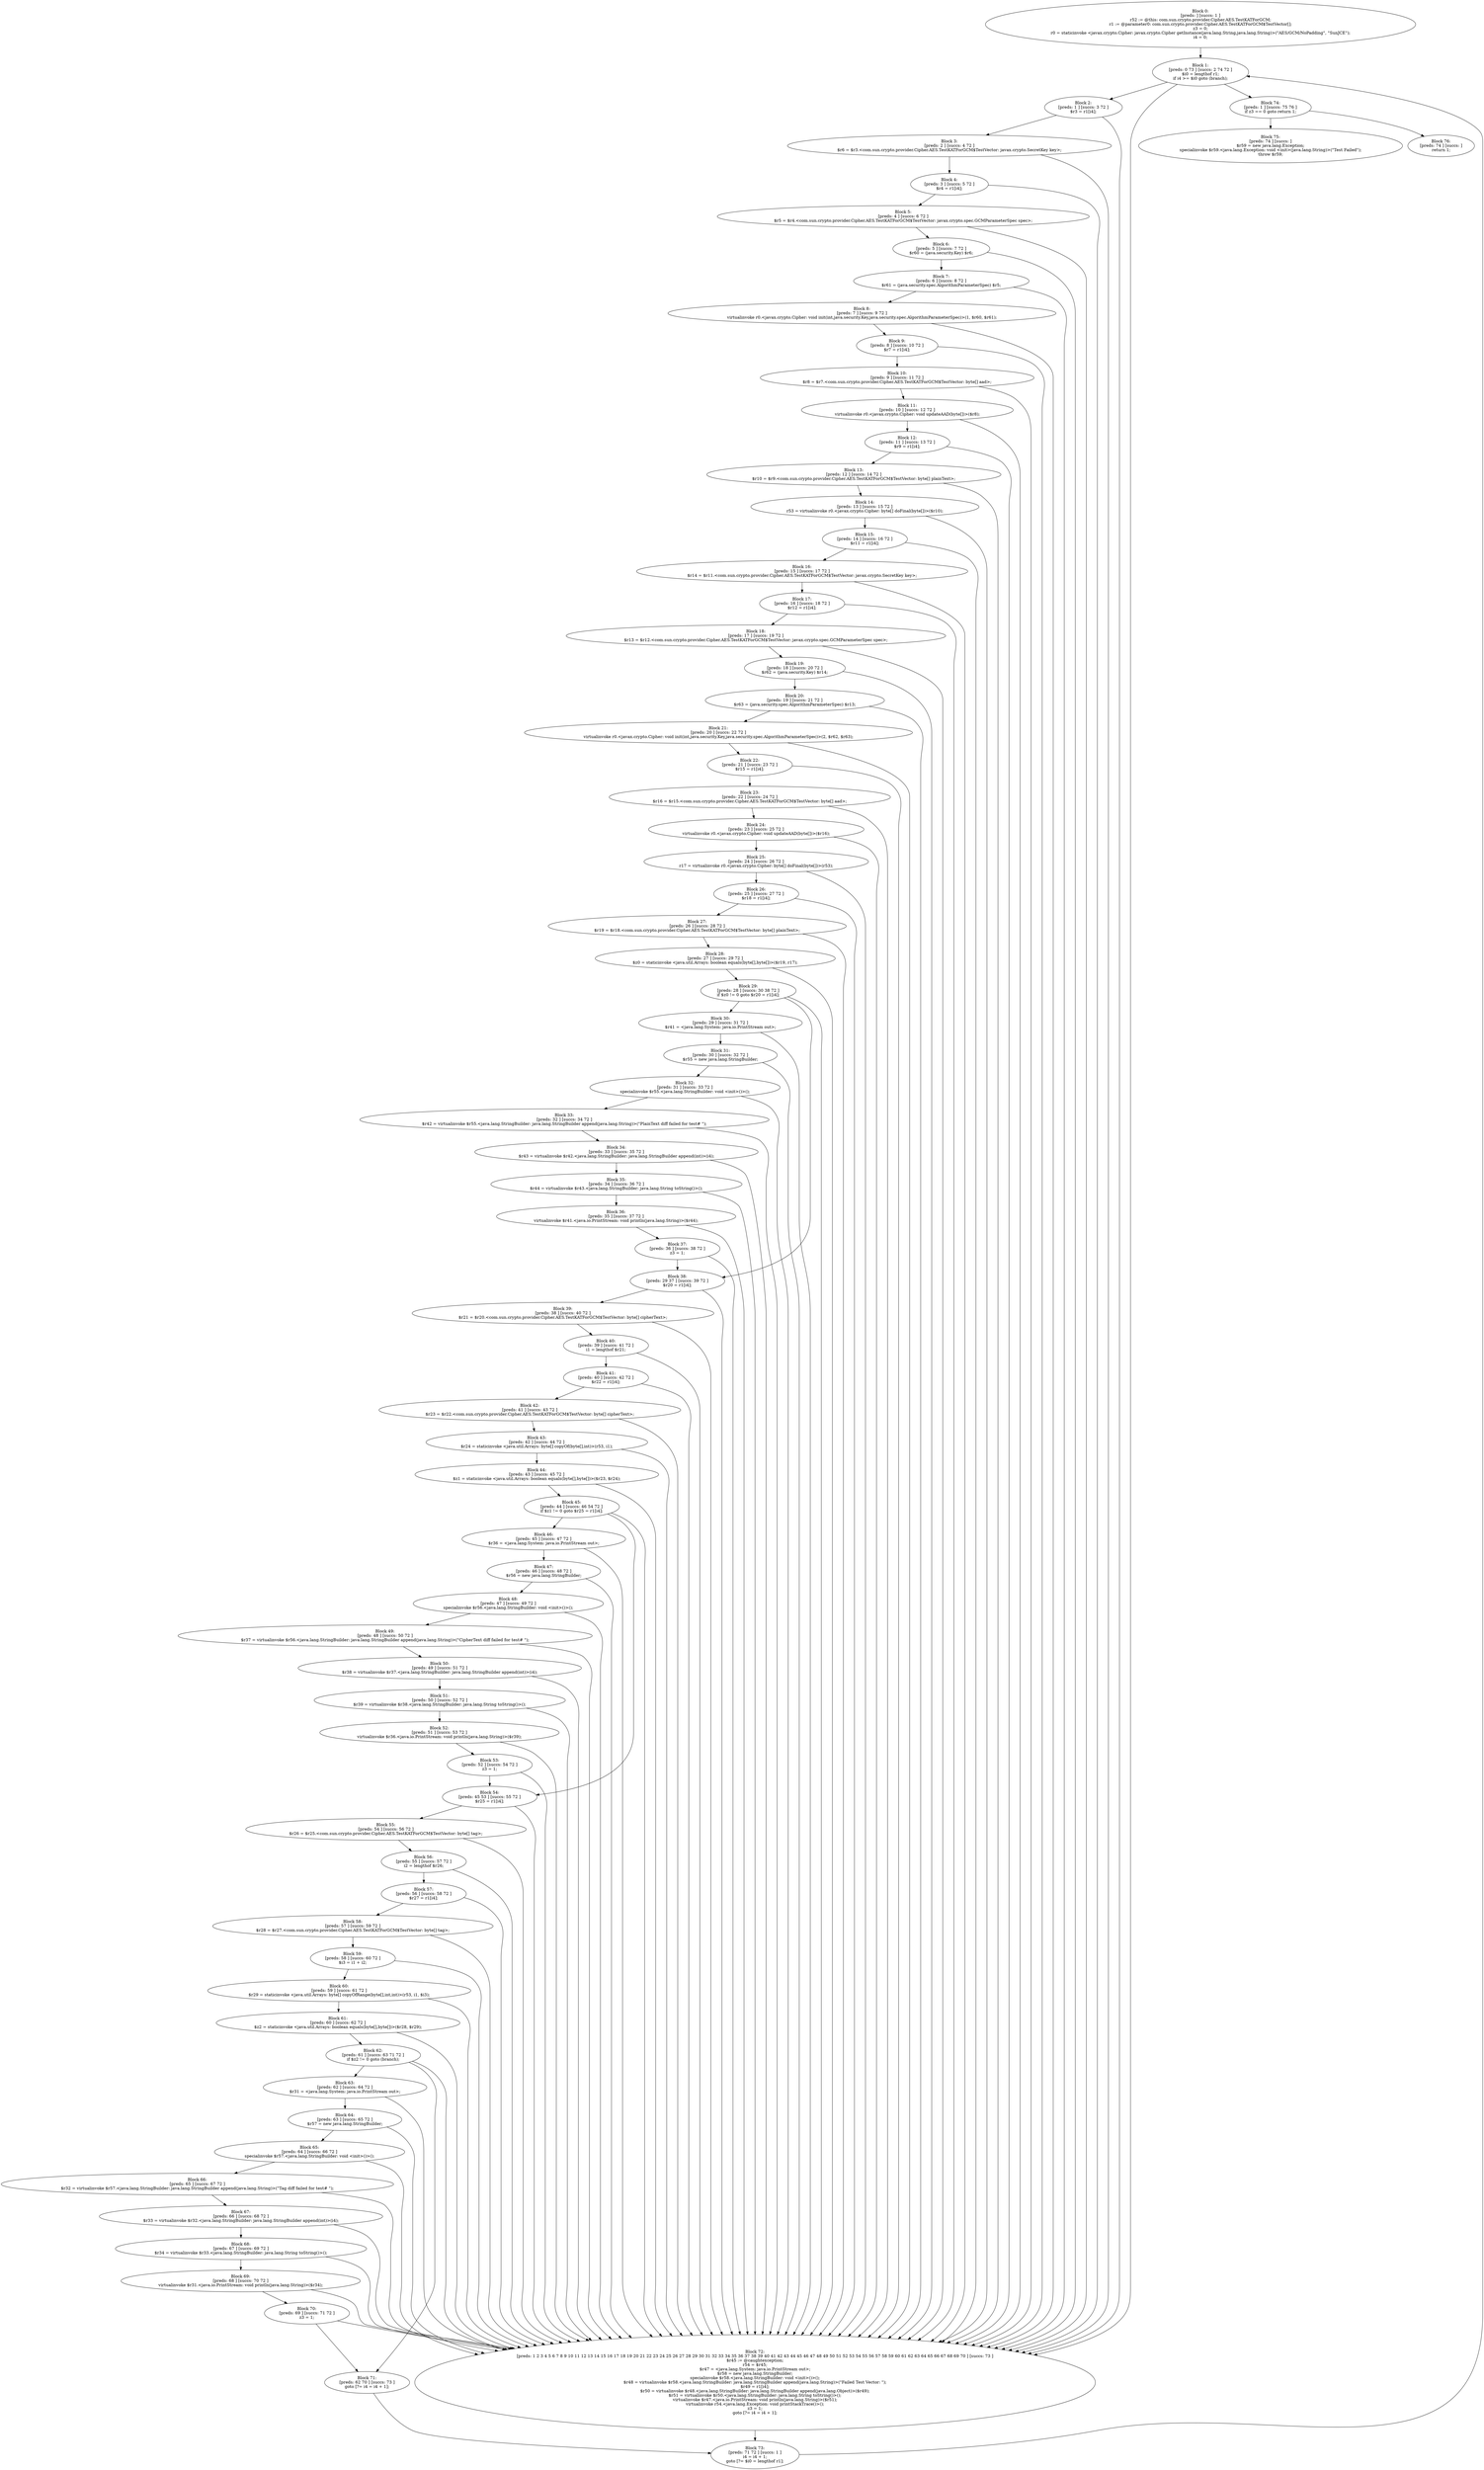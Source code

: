 digraph "unitGraph" {
    "Block 0:
[preds: ] [succs: 1 ]
r52 := @this: com.sun.crypto.provider.Cipher.AES.TestKATForGCM;
r1 := @parameter0: com.sun.crypto.provider.Cipher.AES.TestKATForGCM$TestVector[];
z3 = 0;
r0 = staticinvoke <javax.crypto.Cipher: javax.crypto.Cipher getInstance(java.lang.String,java.lang.String)>(\"AES/GCM/NoPadding\", \"SunJCE\");
i4 = 0;
"
    "Block 1:
[preds: 0 73 ] [succs: 2 74 72 ]
$i0 = lengthof r1;
if i4 >= $i0 goto (branch);
"
    "Block 2:
[preds: 1 ] [succs: 3 72 ]
$r3 = r1[i4];
"
    "Block 3:
[preds: 2 ] [succs: 4 72 ]
$r6 = $r3.<com.sun.crypto.provider.Cipher.AES.TestKATForGCM$TestVector: javax.crypto.SecretKey key>;
"
    "Block 4:
[preds: 3 ] [succs: 5 72 ]
$r4 = r1[i4];
"
    "Block 5:
[preds: 4 ] [succs: 6 72 ]
$r5 = $r4.<com.sun.crypto.provider.Cipher.AES.TestKATForGCM$TestVector: javax.crypto.spec.GCMParameterSpec spec>;
"
    "Block 6:
[preds: 5 ] [succs: 7 72 ]
$r60 = (java.security.Key) $r6;
"
    "Block 7:
[preds: 6 ] [succs: 8 72 ]
$r61 = (java.security.spec.AlgorithmParameterSpec) $r5;
"
    "Block 8:
[preds: 7 ] [succs: 9 72 ]
virtualinvoke r0.<javax.crypto.Cipher: void init(int,java.security.Key,java.security.spec.AlgorithmParameterSpec)>(1, $r60, $r61);
"
    "Block 9:
[preds: 8 ] [succs: 10 72 ]
$r7 = r1[i4];
"
    "Block 10:
[preds: 9 ] [succs: 11 72 ]
$r8 = $r7.<com.sun.crypto.provider.Cipher.AES.TestKATForGCM$TestVector: byte[] aad>;
"
    "Block 11:
[preds: 10 ] [succs: 12 72 ]
virtualinvoke r0.<javax.crypto.Cipher: void updateAAD(byte[])>($r8);
"
    "Block 12:
[preds: 11 ] [succs: 13 72 ]
$r9 = r1[i4];
"
    "Block 13:
[preds: 12 ] [succs: 14 72 ]
$r10 = $r9.<com.sun.crypto.provider.Cipher.AES.TestKATForGCM$TestVector: byte[] plainText>;
"
    "Block 14:
[preds: 13 ] [succs: 15 72 ]
r53 = virtualinvoke r0.<javax.crypto.Cipher: byte[] doFinal(byte[])>($r10);
"
    "Block 15:
[preds: 14 ] [succs: 16 72 ]
$r11 = r1[i4];
"
    "Block 16:
[preds: 15 ] [succs: 17 72 ]
$r14 = $r11.<com.sun.crypto.provider.Cipher.AES.TestKATForGCM$TestVector: javax.crypto.SecretKey key>;
"
    "Block 17:
[preds: 16 ] [succs: 18 72 ]
$r12 = r1[i4];
"
    "Block 18:
[preds: 17 ] [succs: 19 72 ]
$r13 = $r12.<com.sun.crypto.provider.Cipher.AES.TestKATForGCM$TestVector: javax.crypto.spec.GCMParameterSpec spec>;
"
    "Block 19:
[preds: 18 ] [succs: 20 72 ]
$r62 = (java.security.Key) $r14;
"
    "Block 20:
[preds: 19 ] [succs: 21 72 ]
$r63 = (java.security.spec.AlgorithmParameterSpec) $r13;
"
    "Block 21:
[preds: 20 ] [succs: 22 72 ]
virtualinvoke r0.<javax.crypto.Cipher: void init(int,java.security.Key,java.security.spec.AlgorithmParameterSpec)>(2, $r62, $r63);
"
    "Block 22:
[preds: 21 ] [succs: 23 72 ]
$r15 = r1[i4];
"
    "Block 23:
[preds: 22 ] [succs: 24 72 ]
$r16 = $r15.<com.sun.crypto.provider.Cipher.AES.TestKATForGCM$TestVector: byte[] aad>;
"
    "Block 24:
[preds: 23 ] [succs: 25 72 ]
virtualinvoke r0.<javax.crypto.Cipher: void updateAAD(byte[])>($r16);
"
    "Block 25:
[preds: 24 ] [succs: 26 72 ]
r17 = virtualinvoke r0.<javax.crypto.Cipher: byte[] doFinal(byte[])>(r53);
"
    "Block 26:
[preds: 25 ] [succs: 27 72 ]
$r18 = r1[i4];
"
    "Block 27:
[preds: 26 ] [succs: 28 72 ]
$r19 = $r18.<com.sun.crypto.provider.Cipher.AES.TestKATForGCM$TestVector: byte[] plainText>;
"
    "Block 28:
[preds: 27 ] [succs: 29 72 ]
$z0 = staticinvoke <java.util.Arrays: boolean equals(byte[],byte[])>($r19, r17);
"
    "Block 29:
[preds: 28 ] [succs: 30 38 72 ]
if $z0 != 0 goto $r20 = r1[i4];
"
    "Block 30:
[preds: 29 ] [succs: 31 72 ]
$r41 = <java.lang.System: java.io.PrintStream out>;
"
    "Block 31:
[preds: 30 ] [succs: 32 72 ]
$r55 = new java.lang.StringBuilder;
"
    "Block 32:
[preds: 31 ] [succs: 33 72 ]
specialinvoke $r55.<java.lang.StringBuilder: void <init>()>();
"
    "Block 33:
[preds: 32 ] [succs: 34 72 ]
$r42 = virtualinvoke $r55.<java.lang.StringBuilder: java.lang.StringBuilder append(java.lang.String)>(\"PlainText diff failed for test# \");
"
    "Block 34:
[preds: 33 ] [succs: 35 72 ]
$r43 = virtualinvoke $r42.<java.lang.StringBuilder: java.lang.StringBuilder append(int)>(i4);
"
    "Block 35:
[preds: 34 ] [succs: 36 72 ]
$r44 = virtualinvoke $r43.<java.lang.StringBuilder: java.lang.String toString()>();
"
    "Block 36:
[preds: 35 ] [succs: 37 72 ]
virtualinvoke $r41.<java.io.PrintStream: void println(java.lang.String)>($r44);
"
    "Block 37:
[preds: 36 ] [succs: 38 72 ]
z3 = 1;
"
    "Block 38:
[preds: 29 37 ] [succs: 39 72 ]
$r20 = r1[i4];
"
    "Block 39:
[preds: 38 ] [succs: 40 72 ]
$r21 = $r20.<com.sun.crypto.provider.Cipher.AES.TestKATForGCM$TestVector: byte[] cipherText>;
"
    "Block 40:
[preds: 39 ] [succs: 41 72 ]
i1 = lengthof $r21;
"
    "Block 41:
[preds: 40 ] [succs: 42 72 ]
$r22 = r1[i4];
"
    "Block 42:
[preds: 41 ] [succs: 43 72 ]
$r23 = $r22.<com.sun.crypto.provider.Cipher.AES.TestKATForGCM$TestVector: byte[] cipherText>;
"
    "Block 43:
[preds: 42 ] [succs: 44 72 ]
$r24 = staticinvoke <java.util.Arrays: byte[] copyOf(byte[],int)>(r53, i1);
"
    "Block 44:
[preds: 43 ] [succs: 45 72 ]
$z1 = staticinvoke <java.util.Arrays: boolean equals(byte[],byte[])>($r23, $r24);
"
    "Block 45:
[preds: 44 ] [succs: 46 54 72 ]
if $z1 != 0 goto $r25 = r1[i4];
"
    "Block 46:
[preds: 45 ] [succs: 47 72 ]
$r36 = <java.lang.System: java.io.PrintStream out>;
"
    "Block 47:
[preds: 46 ] [succs: 48 72 ]
$r56 = new java.lang.StringBuilder;
"
    "Block 48:
[preds: 47 ] [succs: 49 72 ]
specialinvoke $r56.<java.lang.StringBuilder: void <init>()>();
"
    "Block 49:
[preds: 48 ] [succs: 50 72 ]
$r37 = virtualinvoke $r56.<java.lang.StringBuilder: java.lang.StringBuilder append(java.lang.String)>(\"CipherText diff failed for test# \");
"
    "Block 50:
[preds: 49 ] [succs: 51 72 ]
$r38 = virtualinvoke $r37.<java.lang.StringBuilder: java.lang.StringBuilder append(int)>(i4);
"
    "Block 51:
[preds: 50 ] [succs: 52 72 ]
$r39 = virtualinvoke $r38.<java.lang.StringBuilder: java.lang.String toString()>();
"
    "Block 52:
[preds: 51 ] [succs: 53 72 ]
virtualinvoke $r36.<java.io.PrintStream: void println(java.lang.String)>($r39);
"
    "Block 53:
[preds: 52 ] [succs: 54 72 ]
z3 = 1;
"
    "Block 54:
[preds: 45 53 ] [succs: 55 72 ]
$r25 = r1[i4];
"
    "Block 55:
[preds: 54 ] [succs: 56 72 ]
$r26 = $r25.<com.sun.crypto.provider.Cipher.AES.TestKATForGCM$TestVector: byte[] tag>;
"
    "Block 56:
[preds: 55 ] [succs: 57 72 ]
i2 = lengthof $r26;
"
    "Block 57:
[preds: 56 ] [succs: 58 72 ]
$r27 = r1[i4];
"
    "Block 58:
[preds: 57 ] [succs: 59 72 ]
$r28 = $r27.<com.sun.crypto.provider.Cipher.AES.TestKATForGCM$TestVector: byte[] tag>;
"
    "Block 59:
[preds: 58 ] [succs: 60 72 ]
$i3 = i1 + i2;
"
    "Block 60:
[preds: 59 ] [succs: 61 72 ]
$r29 = staticinvoke <java.util.Arrays: byte[] copyOfRange(byte[],int,int)>(r53, i1, $i3);
"
    "Block 61:
[preds: 60 ] [succs: 62 72 ]
$z2 = staticinvoke <java.util.Arrays: boolean equals(byte[],byte[])>($r28, $r29);
"
    "Block 62:
[preds: 61 ] [succs: 63 71 72 ]
if $z2 != 0 goto (branch);
"
    "Block 63:
[preds: 62 ] [succs: 64 72 ]
$r31 = <java.lang.System: java.io.PrintStream out>;
"
    "Block 64:
[preds: 63 ] [succs: 65 72 ]
$r57 = new java.lang.StringBuilder;
"
    "Block 65:
[preds: 64 ] [succs: 66 72 ]
specialinvoke $r57.<java.lang.StringBuilder: void <init>()>();
"
    "Block 66:
[preds: 65 ] [succs: 67 72 ]
$r32 = virtualinvoke $r57.<java.lang.StringBuilder: java.lang.StringBuilder append(java.lang.String)>(\"Tag diff failed for test# \");
"
    "Block 67:
[preds: 66 ] [succs: 68 72 ]
$r33 = virtualinvoke $r32.<java.lang.StringBuilder: java.lang.StringBuilder append(int)>(i4);
"
    "Block 68:
[preds: 67 ] [succs: 69 72 ]
$r34 = virtualinvoke $r33.<java.lang.StringBuilder: java.lang.String toString()>();
"
    "Block 69:
[preds: 68 ] [succs: 70 72 ]
virtualinvoke $r31.<java.io.PrintStream: void println(java.lang.String)>($r34);
"
    "Block 70:
[preds: 69 ] [succs: 71 72 ]
z3 = 1;
"
    "Block 71:
[preds: 62 70 ] [succs: 73 ]
goto [?= i4 = i4 + 1];
"
    "Block 72:
[preds: 1 2 3 4 5 6 7 8 9 10 11 12 13 14 15 16 17 18 19 20 21 22 23 24 25 26 27 28 29 30 31 32 33 34 35 36 37 38 39 40 41 42 43 44 45 46 47 48 49 50 51 52 53 54 55 56 57 58 59 60 61 62 63 64 65 66 67 68 69 70 ] [succs: 73 ]
$r45 := @caughtexception;
r54 = $r45;
$r47 = <java.lang.System: java.io.PrintStream out>;
$r58 = new java.lang.StringBuilder;
specialinvoke $r58.<java.lang.StringBuilder: void <init>()>();
$r48 = virtualinvoke $r58.<java.lang.StringBuilder: java.lang.StringBuilder append(java.lang.String)>(\"Failed Test Vector: \");
$r49 = r1[i4];
$r50 = virtualinvoke $r48.<java.lang.StringBuilder: java.lang.StringBuilder append(java.lang.Object)>($r49);
$r51 = virtualinvoke $r50.<java.lang.StringBuilder: java.lang.String toString()>();
virtualinvoke $r47.<java.io.PrintStream: void println(java.lang.String)>($r51);
virtualinvoke r54.<java.lang.Exception: void printStackTrace()>();
z3 = 1;
goto [?= i4 = i4 + 1];
"
    "Block 73:
[preds: 71 72 ] [succs: 1 ]
i4 = i4 + 1;
goto [?= $i0 = lengthof r1];
"
    "Block 74:
[preds: 1 ] [succs: 75 76 ]
if z3 == 0 goto return 1;
"
    "Block 75:
[preds: 74 ] [succs: ]
$r59 = new java.lang.Exception;
specialinvoke $r59.<java.lang.Exception: void <init>(java.lang.String)>(\"Test Failed\");
throw $r59;
"
    "Block 76:
[preds: 74 ] [succs: ]
return 1;
"
    "Block 0:
[preds: ] [succs: 1 ]
r52 := @this: com.sun.crypto.provider.Cipher.AES.TestKATForGCM;
r1 := @parameter0: com.sun.crypto.provider.Cipher.AES.TestKATForGCM$TestVector[];
z3 = 0;
r0 = staticinvoke <javax.crypto.Cipher: javax.crypto.Cipher getInstance(java.lang.String,java.lang.String)>(\"AES/GCM/NoPadding\", \"SunJCE\");
i4 = 0;
"->"Block 1:
[preds: 0 73 ] [succs: 2 74 72 ]
$i0 = lengthof r1;
if i4 >= $i0 goto (branch);
";
    "Block 1:
[preds: 0 73 ] [succs: 2 74 72 ]
$i0 = lengthof r1;
if i4 >= $i0 goto (branch);
"->"Block 2:
[preds: 1 ] [succs: 3 72 ]
$r3 = r1[i4];
";
    "Block 1:
[preds: 0 73 ] [succs: 2 74 72 ]
$i0 = lengthof r1;
if i4 >= $i0 goto (branch);
"->"Block 74:
[preds: 1 ] [succs: 75 76 ]
if z3 == 0 goto return 1;
";
    "Block 1:
[preds: 0 73 ] [succs: 2 74 72 ]
$i0 = lengthof r1;
if i4 >= $i0 goto (branch);
"->"Block 72:
[preds: 1 2 3 4 5 6 7 8 9 10 11 12 13 14 15 16 17 18 19 20 21 22 23 24 25 26 27 28 29 30 31 32 33 34 35 36 37 38 39 40 41 42 43 44 45 46 47 48 49 50 51 52 53 54 55 56 57 58 59 60 61 62 63 64 65 66 67 68 69 70 ] [succs: 73 ]
$r45 := @caughtexception;
r54 = $r45;
$r47 = <java.lang.System: java.io.PrintStream out>;
$r58 = new java.lang.StringBuilder;
specialinvoke $r58.<java.lang.StringBuilder: void <init>()>();
$r48 = virtualinvoke $r58.<java.lang.StringBuilder: java.lang.StringBuilder append(java.lang.String)>(\"Failed Test Vector: \");
$r49 = r1[i4];
$r50 = virtualinvoke $r48.<java.lang.StringBuilder: java.lang.StringBuilder append(java.lang.Object)>($r49);
$r51 = virtualinvoke $r50.<java.lang.StringBuilder: java.lang.String toString()>();
virtualinvoke $r47.<java.io.PrintStream: void println(java.lang.String)>($r51);
virtualinvoke r54.<java.lang.Exception: void printStackTrace()>();
z3 = 1;
goto [?= i4 = i4 + 1];
";
    "Block 2:
[preds: 1 ] [succs: 3 72 ]
$r3 = r1[i4];
"->"Block 3:
[preds: 2 ] [succs: 4 72 ]
$r6 = $r3.<com.sun.crypto.provider.Cipher.AES.TestKATForGCM$TestVector: javax.crypto.SecretKey key>;
";
    "Block 2:
[preds: 1 ] [succs: 3 72 ]
$r3 = r1[i4];
"->"Block 72:
[preds: 1 2 3 4 5 6 7 8 9 10 11 12 13 14 15 16 17 18 19 20 21 22 23 24 25 26 27 28 29 30 31 32 33 34 35 36 37 38 39 40 41 42 43 44 45 46 47 48 49 50 51 52 53 54 55 56 57 58 59 60 61 62 63 64 65 66 67 68 69 70 ] [succs: 73 ]
$r45 := @caughtexception;
r54 = $r45;
$r47 = <java.lang.System: java.io.PrintStream out>;
$r58 = new java.lang.StringBuilder;
specialinvoke $r58.<java.lang.StringBuilder: void <init>()>();
$r48 = virtualinvoke $r58.<java.lang.StringBuilder: java.lang.StringBuilder append(java.lang.String)>(\"Failed Test Vector: \");
$r49 = r1[i4];
$r50 = virtualinvoke $r48.<java.lang.StringBuilder: java.lang.StringBuilder append(java.lang.Object)>($r49);
$r51 = virtualinvoke $r50.<java.lang.StringBuilder: java.lang.String toString()>();
virtualinvoke $r47.<java.io.PrintStream: void println(java.lang.String)>($r51);
virtualinvoke r54.<java.lang.Exception: void printStackTrace()>();
z3 = 1;
goto [?= i4 = i4 + 1];
";
    "Block 3:
[preds: 2 ] [succs: 4 72 ]
$r6 = $r3.<com.sun.crypto.provider.Cipher.AES.TestKATForGCM$TestVector: javax.crypto.SecretKey key>;
"->"Block 4:
[preds: 3 ] [succs: 5 72 ]
$r4 = r1[i4];
";
    "Block 3:
[preds: 2 ] [succs: 4 72 ]
$r6 = $r3.<com.sun.crypto.provider.Cipher.AES.TestKATForGCM$TestVector: javax.crypto.SecretKey key>;
"->"Block 72:
[preds: 1 2 3 4 5 6 7 8 9 10 11 12 13 14 15 16 17 18 19 20 21 22 23 24 25 26 27 28 29 30 31 32 33 34 35 36 37 38 39 40 41 42 43 44 45 46 47 48 49 50 51 52 53 54 55 56 57 58 59 60 61 62 63 64 65 66 67 68 69 70 ] [succs: 73 ]
$r45 := @caughtexception;
r54 = $r45;
$r47 = <java.lang.System: java.io.PrintStream out>;
$r58 = new java.lang.StringBuilder;
specialinvoke $r58.<java.lang.StringBuilder: void <init>()>();
$r48 = virtualinvoke $r58.<java.lang.StringBuilder: java.lang.StringBuilder append(java.lang.String)>(\"Failed Test Vector: \");
$r49 = r1[i4];
$r50 = virtualinvoke $r48.<java.lang.StringBuilder: java.lang.StringBuilder append(java.lang.Object)>($r49);
$r51 = virtualinvoke $r50.<java.lang.StringBuilder: java.lang.String toString()>();
virtualinvoke $r47.<java.io.PrintStream: void println(java.lang.String)>($r51);
virtualinvoke r54.<java.lang.Exception: void printStackTrace()>();
z3 = 1;
goto [?= i4 = i4 + 1];
";
    "Block 4:
[preds: 3 ] [succs: 5 72 ]
$r4 = r1[i4];
"->"Block 5:
[preds: 4 ] [succs: 6 72 ]
$r5 = $r4.<com.sun.crypto.provider.Cipher.AES.TestKATForGCM$TestVector: javax.crypto.spec.GCMParameterSpec spec>;
";
    "Block 4:
[preds: 3 ] [succs: 5 72 ]
$r4 = r1[i4];
"->"Block 72:
[preds: 1 2 3 4 5 6 7 8 9 10 11 12 13 14 15 16 17 18 19 20 21 22 23 24 25 26 27 28 29 30 31 32 33 34 35 36 37 38 39 40 41 42 43 44 45 46 47 48 49 50 51 52 53 54 55 56 57 58 59 60 61 62 63 64 65 66 67 68 69 70 ] [succs: 73 ]
$r45 := @caughtexception;
r54 = $r45;
$r47 = <java.lang.System: java.io.PrintStream out>;
$r58 = new java.lang.StringBuilder;
specialinvoke $r58.<java.lang.StringBuilder: void <init>()>();
$r48 = virtualinvoke $r58.<java.lang.StringBuilder: java.lang.StringBuilder append(java.lang.String)>(\"Failed Test Vector: \");
$r49 = r1[i4];
$r50 = virtualinvoke $r48.<java.lang.StringBuilder: java.lang.StringBuilder append(java.lang.Object)>($r49);
$r51 = virtualinvoke $r50.<java.lang.StringBuilder: java.lang.String toString()>();
virtualinvoke $r47.<java.io.PrintStream: void println(java.lang.String)>($r51);
virtualinvoke r54.<java.lang.Exception: void printStackTrace()>();
z3 = 1;
goto [?= i4 = i4 + 1];
";
    "Block 5:
[preds: 4 ] [succs: 6 72 ]
$r5 = $r4.<com.sun.crypto.provider.Cipher.AES.TestKATForGCM$TestVector: javax.crypto.spec.GCMParameterSpec spec>;
"->"Block 6:
[preds: 5 ] [succs: 7 72 ]
$r60 = (java.security.Key) $r6;
";
    "Block 5:
[preds: 4 ] [succs: 6 72 ]
$r5 = $r4.<com.sun.crypto.provider.Cipher.AES.TestKATForGCM$TestVector: javax.crypto.spec.GCMParameterSpec spec>;
"->"Block 72:
[preds: 1 2 3 4 5 6 7 8 9 10 11 12 13 14 15 16 17 18 19 20 21 22 23 24 25 26 27 28 29 30 31 32 33 34 35 36 37 38 39 40 41 42 43 44 45 46 47 48 49 50 51 52 53 54 55 56 57 58 59 60 61 62 63 64 65 66 67 68 69 70 ] [succs: 73 ]
$r45 := @caughtexception;
r54 = $r45;
$r47 = <java.lang.System: java.io.PrintStream out>;
$r58 = new java.lang.StringBuilder;
specialinvoke $r58.<java.lang.StringBuilder: void <init>()>();
$r48 = virtualinvoke $r58.<java.lang.StringBuilder: java.lang.StringBuilder append(java.lang.String)>(\"Failed Test Vector: \");
$r49 = r1[i4];
$r50 = virtualinvoke $r48.<java.lang.StringBuilder: java.lang.StringBuilder append(java.lang.Object)>($r49);
$r51 = virtualinvoke $r50.<java.lang.StringBuilder: java.lang.String toString()>();
virtualinvoke $r47.<java.io.PrintStream: void println(java.lang.String)>($r51);
virtualinvoke r54.<java.lang.Exception: void printStackTrace()>();
z3 = 1;
goto [?= i4 = i4 + 1];
";
    "Block 6:
[preds: 5 ] [succs: 7 72 ]
$r60 = (java.security.Key) $r6;
"->"Block 7:
[preds: 6 ] [succs: 8 72 ]
$r61 = (java.security.spec.AlgorithmParameterSpec) $r5;
";
    "Block 6:
[preds: 5 ] [succs: 7 72 ]
$r60 = (java.security.Key) $r6;
"->"Block 72:
[preds: 1 2 3 4 5 6 7 8 9 10 11 12 13 14 15 16 17 18 19 20 21 22 23 24 25 26 27 28 29 30 31 32 33 34 35 36 37 38 39 40 41 42 43 44 45 46 47 48 49 50 51 52 53 54 55 56 57 58 59 60 61 62 63 64 65 66 67 68 69 70 ] [succs: 73 ]
$r45 := @caughtexception;
r54 = $r45;
$r47 = <java.lang.System: java.io.PrintStream out>;
$r58 = new java.lang.StringBuilder;
specialinvoke $r58.<java.lang.StringBuilder: void <init>()>();
$r48 = virtualinvoke $r58.<java.lang.StringBuilder: java.lang.StringBuilder append(java.lang.String)>(\"Failed Test Vector: \");
$r49 = r1[i4];
$r50 = virtualinvoke $r48.<java.lang.StringBuilder: java.lang.StringBuilder append(java.lang.Object)>($r49);
$r51 = virtualinvoke $r50.<java.lang.StringBuilder: java.lang.String toString()>();
virtualinvoke $r47.<java.io.PrintStream: void println(java.lang.String)>($r51);
virtualinvoke r54.<java.lang.Exception: void printStackTrace()>();
z3 = 1;
goto [?= i4 = i4 + 1];
";
    "Block 7:
[preds: 6 ] [succs: 8 72 ]
$r61 = (java.security.spec.AlgorithmParameterSpec) $r5;
"->"Block 8:
[preds: 7 ] [succs: 9 72 ]
virtualinvoke r0.<javax.crypto.Cipher: void init(int,java.security.Key,java.security.spec.AlgorithmParameterSpec)>(1, $r60, $r61);
";
    "Block 7:
[preds: 6 ] [succs: 8 72 ]
$r61 = (java.security.spec.AlgorithmParameterSpec) $r5;
"->"Block 72:
[preds: 1 2 3 4 5 6 7 8 9 10 11 12 13 14 15 16 17 18 19 20 21 22 23 24 25 26 27 28 29 30 31 32 33 34 35 36 37 38 39 40 41 42 43 44 45 46 47 48 49 50 51 52 53 54 55 56 57 58 59 60 61 62 63 64 65 66 67 68 69 70 ] [succs: 73 ]
$r45 := @caughtexception;
r54 = $r45;
$r47 = <java.lang.System: java.io.PrintStream out>;
$r58 = new java.lang.StringBuilder;
specialinvoke $r58.<java.lang.StringBuilder: void <init>()>();
$r48 = virtualinvoke $r58.<java.lang.StringBuilder: java.lang.StringBuilder append(java.lang.String)>(\"Failed Test Vector: \");
$r49 = r1[i4];
$r50 = virtualinvoke $r48.<java.lang.StringBuilder: java.lang.StringBuilder append(java.lang.Object)>($r49);
$r51 = virtualinvoke $r50.<java.lang.StringBuilder: java.lang.String toString()>();
virtualinvoke $r47.<java.io.PrintStream: void println(java.lang.String)>($r51);
virtualinvoke r54.<java.lang.Exception: void printStackTrace()>();
z3 = 1;
goto [?= i4 = i4 + 1];
";
    "Block 8:
[preds: 7 ] [succs: 9 72 ]
virtualinvoke r0.<javax.crypto.Cipher: void init(int,java.security.Key,java.security.spec.AlgorithmParameterSpec)>(1, $r60, $r61);
"->"Block 9:
[preds: 8 ] [succs: 10 72 ]
$r7 = r1[i4];
";
    "Block 8:
[preds: 7 ] [succs: 9 72 ]
virtualinvoke r0.<javax.crypto.Cipher: void init(int,java.security.Key,java.security.spec.AlgorithmParameterSpec)>(1, $r60, $r61);
"->"Block 72:
[preds: 1 2 3 4 5 6 7 8 9 10 11 12 13 14 15 16 17 18 19 20 21 22 23 24 25 26 27 28 29 30 31 32 33 34 35 36 37 38 39 40 41 42 43 44 45 46 47 48 49 50 51 52 53 54 55 56 57 58 59 60 61 62 63 64 65 66 67 68 69 70 ] [succs: 73 ]
$r45 := @caughtexception;
r54 = $r45;
$r47 = <java.lang.System: java.io.PrintStream out>;
$r58 = new java.lang.StringBuilder;
specialinvoke $r58.<java.lang.StringBuilder: void <init>()>();
$r48 = virtualinvoke $r58.<java.lang.StringBuilder: java.lang.StringBuilder append(java.lang.String)>(\"Failed Test Vector: \");
$r49 = r1[i4];
$r50 = virtualinvoke $r48.<java.lang.StringBuilder: java.lang.StringBuilder append(java.lang.Object)>($r49);
$r51 = virtualinvoke $r50.<java.lang.StringBuilder: java.lang.String toString()>();
virtualinvoke $r47.<java.io.PrintStream: void println(java.lang.String)>($r51);
virtualinvoke r54.<java.lang.Exception: void printStackTrace()>();
z3 = 1;
goto [?= i4 = i4 + 1];
";
    "Block 9:
[preds: 8 ] [succs: 10 72 ]
$r7 = r1[i4];
"->"Block 10:
[preds: 9 ] [succs: 11 72 ]
$r8 = $r7.<com.sun.crypto.provider.Cipher.AES.TestKATForGCM$TestVector: byte[] aad>;
";
    "Block 9:
[preds: 8 ] [succs: 10 72 ]
$r7 = r1[i4];
"->"Block 72:
[preds: 1 2 3 4 5 6 7 8 9 10 11 12 13 14 15 16 17 18 19 20 21 22 23 24 25 26 27 28 29 30 31 32 33 34 35 36 37 38 39 40 41 42 43 44 45 46 47 48 49 50 51 52 53 54 55 56 57 58 59 60 61 62 63 64 65 66 67 68 69 70 ] [succs: 73 ]
$r45 := @caughtexception;
r54 = $r45;
$r47 = <java.lang.System: java.io.PrintStream out>;
$r58 = new java.lang.StringBuilder;
specialinvoke $r58.<java.lang.StringBuilder: void <init>()>();
$r48 = virtualinvoke $r58.<java.lang.StringBuilder: java.lang.StringBuilder append(java.lang.String)>(\"Failed Test Vector: \");
$r49 = r1[i4];
$r50 = virtualinvoke $r48.<java.lang.StringBuilder: java.lang.StringBuilder append(java.lang.Object)>($r49);
$r51 = virtualinvoke $r50.<java.lang.StringBuilder: java.lang.String toString()>();
virtualinvoke $r47.<java.io.PrintStream: void println(java.lang.String)>($r51);
virtualinvoke r54.<java.lang.Exception: void printStackTrace()>();
z3 = 1;
goto [?= i4 = i4 + 1];
";
    "Block 10:
[preds: 9 ] [succs: 11 72 ]
$r8 = $r7.<com.sun.crypto.provider.Cipher.AES.TestKATForGCM$TestVector: byte[] aad>;
"->"Block 11:
[preds: 10 ] [succs: 12 72 ]
virtualinvoke r0.<javax.crypto.Cipher: void updateAAD(byte[])>($r8);
";
    "Block 10:
[preds: 9 ] [succs: 11 72 ]
$r8 = $r7.<com.sun.crypto.provider.Cipher.AES.TestKATForGCM$TestVector: byte[] aad>;
"->"Block 72:
[preds: 1 2 3 4 5 6 7 8 9 10 11 12 13 14 15 16 17 18 19 20 21 22 23 24 25 26 27 28 29 30 31 32 33 34 35 36 37 38 39 40 41 42 43 44 45 46 47 48 49 50 51 52 53 54 55 56 57 58 59 60 61 62 63 64 65 66 67 68 69 70 ] [succs: 73 ]
$r45 := @caughtexception;
r54 = $r45;
$r47 = <java.lang.System: java.io.PrintStream out>;
$r58 = new java.lang.StringBuilder;
specialinvoke $r58.<java.lang.StringBuilder: void <init>()>();
$r48 = virtualinvoke $r58.<java.lang.StringBuilder: java.lang.StringBuilder append(java.lang.String)>(\"Failed Test Vector: \");
$r49 = r1[i4];
$r50 = virtualinvoke $r48.<java.lang.StringBuilder: java.lang.StringBuilder append(java.lang.Object)>($r49);
$r51 = virtualinvoke $r50.<java.lang.StringBuilder: java.lang.String toString()>();
virtualinvoke $r47.<java.io.PrintStream: void println(java.lang.String)>($r51);
virtualinvoke r54.<java.lang.Exception: void printStackTrace()>();
z3 = 1;
goto [?= i4 = i4 + 1];
";
    "Block 11:
[preds: 10 ] [succs: 12 72 ]
virtualinvoke r0.<javax.crypto.Cipher: void updateAAD(byte[])>($r8);
"->"Block 12:
[preds: 11 ] [succs: 13 72 ]
$r9 = r1[i4];
";
    "Block 11:
[preds: 10 ] [succs: 12 72 ]
virtualinvoke r0.<javax.crypto.Cipher: void updateAAD(byte[])>($r8);
"->"Block 72:
[preds: 1 2 3 4 5 6 7 8 9 10 11 12 13 14 15 16 17 18 19 20 21 22 23 24 25 26 27 28 29 30 31 32 33 34 35 36 37 38 39 40 41 42 43 44 45 46 47 48 49 50 51 52 53 54 55 56 57 58 59 60 61 62 63 64 65 66 67 68 69 70 ] [succs: 73 ]
$r45 := @caughtexception;
r54 = $r45;
$r47 = <java.lang.System: java.io.PrintStream out>;
$r58 = new java.lang.StringBuilder;
specialinvoke $r58.<java.lang.StringBuilder: void <init>()>();
$r48 = virtualinvoke $r58.<java.lang.StringBuilder: java.lang.StringBuilder append(java.lang.String)>(\"Failed Test Vector: \");
$r49 = r1[i4];
$r50 = virtualinvoke $r48.<java.lang.StringBuilder: java.lang.StringBuilder append(java.lang.Object)>($r49);
$r51 = virtualinvoke $r50.<java.lang.StringBuilder: java.lang.String toString()>();
virtualinvoke $r47.<java.io.PrintStream: void println(java.lang.String)>($r51);
virtualinvoke r54.<java.lang.Exception: void printStackTrace()>();
z3 = 1;
goto [?= i4 = i4 + 1];
";
    "Block 12:
[preds: 11 ] [succs: 13 72 ]
$r9 = r1[i4];
"->"Block 13:
[preds: 12 ] [succs: 14 72 ]
$r10 = $r9.<com.sun.crypto.provider.Cipher.AES.TestKATForGCM$TestVector: byte[] plainText>;
";
    "Block 12:
[preds: 11 ] [succs: 13 72 ]
$r9 = r1[i4];
"->"Block 72:
[preds: 1 2 3 4 5 6 7 8 9 10 11 12 13 14 15 16 17 18 19 20 21 22 23 24 25 26 27 28 29 30 31 32 33 34 35 36 37 38 39 40 41 42 43 44 45 46 47 48 49 50 51 52 53 54 55 56 57 58 59 60 61 62 63 64 65 66 67 68 69 70 ] [succs: 73 ]
$r45 := @caughtexception;
r54 = $r45;
$r47 = <java.lang.System: java.io.PrintStream out>;
$r58 = new java.lang.StringBuilder;
specialinvoke $r58.<java.lang.StringBuilder: void <init>()>();
$r48 = virtualinvoke $r58.<java.lang.StringBuilder: java.lang.StringBuilder append(java.lang.String)>(\"Failed Test Vector: \");
$r49 = r1[i4];
$r50 = virtualinvoke $r48.<java.lang.StringBuilder: java.lang.StringBuilder append(java.lang.Object)>($r49);
$r51 = virtualinvoke $r50.<java.lang.StringBuilder: java.lang.String toString()>();
virtualinvoke $r47.<java.io.PrintStream: void println(java.lang.String)>($r51);
virtualinvoke r54.<java.lang.Exception: void printStackTrace()>();
z3 = 1;
goto [?= i4 = i4 + 1];
";
    "Block 13:
[preds: 12 ] [succs: 14 72 ]
$r10 = $r9.<com.sun.crypto.provider.Cipher.AES.TestKATForGCM$TestVector: byte[] plainText>;
"->"Block 14:
[preds: 13 ] [succs: 15 72 ]
r53 = virtualinvoke r0.<javax.crypto.Cipher: byte[] doFinal(byte[])>($r10);
";
    "Block 13:
[preds: 12 ] [succs: 14 72 ]
$r10 = $r9.<com.sun.crypto.provider.Cipher.AES.TestKATForGCM$TestVector: byte[] plainText>;
"->"Block 72:
[preds: 1 2 3 4 5 6 7 8 9 10 11 12 13 14 15 16 17 18 19 20 21 22 23 24 25 26 27 28 29 30 31 32 33 34 35 36 37 38 39 40 41 42 43 44 45 46 47 48 49 50 51 52 53 54 55 56 57 58 59 60 61 62 63 64 65 66 67 68 69 70 ] [succs: 73 ]
$r45 := @caughtexception;
r54 = $r45;
$r47 = <java.lang.System: java.io.PrintStream out>;
$r58 = new java.lang.StringBuilder;
specialinvoke $r58.<java.lang.StringBuilder: void <init>()>();
$r48 = virtualinvoke $r58.<java.lang.StringBuilder: java.lang.StringBuilder append(java.lang.String)>(\"Failed Test Vector: \");
$r49 = r1[i4];
$r50 = virtualinvoke $r48.<java.lang.StringBuilder: java.lang.StringBuilder append(java.lang.Object)>($r49);
$r51 = virtualinvoke $r50.<java.lang.StringBuilder: java.lang.String toString()>();
virtualinvoke $r47.<java.io.PrintStream: void println(java.lang.String)>($r51);
virtualinvoke r54.<java.lang.Exception: void printStackTrace()>();
z3 = 1;
goto [?= i4 = i4 + 1];
";
    "Block 14:
[preds: 13 ] [succs: 15 72 ]
r53 = virtualinvoke r0.<javax.crypto.Cipher: byte[] doFinal(byte[])>($r10);
"->"Block 15:
[preds: 14 ] [succs: 16 72 ]
$r11 = r1[i4];
";
    "Block 14:
[preds: 13 ] [succs: 15 72 ]
r53 = virtualinvoke r0.<javax.crypto.Cipher: byte[] doFinal(byte[])>($r10);
"->"Block 72:
[preds: 1 2 3 4 5 6 7 8 9 10 11 12 13 14 15 16 17 18 19 20 21 22 23 24 25 26 27 28 29 30 31 32 33 34 35 36 37 38 39 40 41 42 43 44 45 46 47 48 49 50 51 52 53 54 55 56 57 58 59 60 61 62 63 64 65 66 67 68 69 70 ] [succs: 73 ]
$r45 := @caughtexception;
r54 = $r45;
$r47 = <java.lang.System: java.io.PrintStream out>;
$r58 = new java.lang.StringBuilder;
specialinvoke $r58.<java.lang.StringBuilder: void <init>()>();
$r48 = virtualinvoke $r58.<java.lang.StringBuilder: java.lang.StringBuilder append(java.lang.String)>(\"Failed Test Vector: \");
$r49 = r1[i4];
$r50 = virtualinvoke $r48.<java.lang.StringBuilder: java.lang.StringBuilder append(java.lang.Object)>($r49);
$r51 = virtualinvoke $r50.<java.lang.StringBuilder: java.lang.String toString()>();
virtualinvoke $r47.<java.io.PrintStream: void println(java.lang.String)>($r51);
virtualinvoke r54.<java.lang.Exception: void printStackTrace()>();
z3 = 1;
goto [?= i4 = i4 + 1];
";
    "Block 15:
[preds: 14 ] [succs: 16 72 ]
$r11 = r1[i4];
"->"Block 16:
[preds: 15 ] [succs: 17 72 ]
$r14 = $r11.<com.sun.crypto.provider.Cipher.AES.TestKATForGCM$TestVector: javax.crypto.SecretKey key>;
";
    "Block 15:
[preds: 14 ] [succs: 16 72 ]
$r11 = r1[i4];
"->"Block 72:
[preds: 1 2 3 4 5 6 7 8 9 10 11 12 13 14 15 16 17 18 19 20 21 22 23 24 25 26 27 28 29 30 31 32 33 34 35 36 37 38 39 40 41 42 43 44 45 46 47 48 49 50 51 52 53 54 55 56 57 58 59 60 61 62 63 64 65 66 67 68 69 70 ] [succs: 73 ]
$r45 := @caughtexception;
r54 = $r45;
$r47 = <java.lang.System: java.io.PrintStream out>;
$r58 = new java.lang.StringBuilder;
specialinvoke $r58.<java.lang.StringBuilder: void <init>()>();
$r48 = virtualinvoke $r58.<java.lang.StringBuilder: java.lang.StringBuilder append(java.lang.String)>(\"Failed Test Vector: \");
$r49 = r1[i4];
$r50 = virtualinvoke $r48.<java.lang.StringBuilder: java.lang.StringBuilder append(java.lang.Object)>($r49);
$r51 = virtualinvoke $r50.<java.lang.StringBuilder: java.lang.String toString()>();
virtualinvoke $r47.<java.io.PrintStream: void println(java.lang.String)>($r51);
virtualinvoke r54.<java.lang.Exception: void printStackTrace()>();
z3 = 1;
goto [?= i4 = i4 + 1];
";
    "Block 16:
[preds: 15 ] [succs: 17 72 ]
$r14 = $r11.<com.sun.crypto.provider.Cipher.AES.TestKATForGCM$TestVector: javax.crypto.SecretKey key>;
"->"Block 17:
[preds: 16 ] [succs: 18 72 ]
$r12 = r1[i4];
";
    "Block 16:
[preds: 15 ] [succs: 17 72 ]
$r14 = $r11.<com.sun.crypto.provider.Cipher.AES.TestKATForGCM$TestVector: javax.crypto.SecretKey key>;
"->"Block 72:
[preds: 1 2 3 4 5 6 7 8 9 10 11 12 13 14 15 16 17 18 19 20 21 22 23 24 25 26 27 28 29 30 31 32 33 34 35 36 37 38 39 40 41 42 43 44 45 46 47 48 49 50 51 52 53 54 55 56 57 58 59 60 61 62 63 64 65 66 67 68 69 70 ] [succs: 73 ]
$r45 := @caughtexception;
r54 = $r45;
$r47 = <java.lang.System: java.io.PrintStream out>;
$r58 = new java.lang.StringBuilder;
specialinvoke $r58.<java.lang.StringBuilder: void <init>()>();
$r48 = virtualinvoke $r58.<java.lang.StringBuilder: java.lang.StringBuilder append(java.lang.String)>(\"Failed Test Vector: \");
$r49 = r1[i4];
$r50 = virtualinvoke $r48.<java.lang.StringBuilder: java.lang.StringBuilder append(java.lang.Object)>($r49);
$r51 = virtualinvoke $r50.<java.lang.StringBuilder: java.lang.String toString()>();
virtualinvoke $r47.<java.io.PrintStream: void println(java.lang.String)>($r51);
virtualinvoke r54.<java.lang.Exception: void printStackTrace()>();
z3 = 1;
goto [?= i4 = i4 + 1];
";
    "Block 17:
[preds: 16 ] [succs: 18 72 ]
$r12 = r1[i4];
"->"Block 18:
[preds: 17 ] [succs: 19 72 ]
$r13 = $r12.<com.sun.crypto.provider.Cipher.AES.TestKATForGCM$TestVector: javax.crypto.spec.GCMParameterSpec spec>;
";
    "Block 17:
[preds: 16 ] [succs: 18 72 ]
$r12 = r1[i4];
"->"Block 72:
[preds: 1 2 3 4 5 6 7 8 9 10 11 12 13 14 15 16 17 18 19 20 21 22 23 24 25 26 27 28 29 30 31 32 33 34 35 36 37 38 39 40 41 42 43 44 45 46 47 48 49 50 51 52 53 54 55 56 57 58 59 60 61 62 63 64 65 66 67 68 69 70 ] [succs: 73 ]
$r45 := @caughtexception;
r54 = $r45;
$r47 = <java.lang.System: java.io.PrintStream out>;
$r58 = new java.lang.StringBuilder;
specialinvoke $r58.<java.lang.StringBuilder: void <init>()>();
$r48 = virtualinvoke $r58.<java.lang.StringBuilder: java.lang.StringBuilder append(java.lang.String)>(\"Failed Test Vector: \");
$r49 = r1[i4];
$r50 = virtualinvoke $r48.<java.lang.StringBuilder: java.lang.StringBuilder append(java.lang.Object)>($r49);
$r51 = virtualinvoke $r50.<java.lang.StringBuilder: java.lang.String toString()>();
virtualinvoke $r47.<java.io.PrintStream: void println(java.lang.String)>($r51);
virtualinvoke r54.<java.lang.Exception: void printStackTrace()>();
z3 = 1;
goto [?= i4 = i4 + 1];
";
    "Block 18:
[preds: 17 ] [succs: 19 72 ]
$r13 = $r12.<com.sun.crypto.provider.Cipher.AES.TestKATForGCM$TestVector: javax.crypto.spec.GCMParameterSpec spec>;
"->"Block 19:
[preds: 18 ] [succs: 20 72 ]
$r62 = (java.security.Key) $r14;
";
    "Block 18:
[preds: 17 ] [succs: 19 72 ]
$r13 = $r12.<com.sun.crypto.provider.Cipher.AES.TestKATForGCM$TestVector: javax.crypto.spec.GCMParameterSpec spec>;
"->"Block 72:
[preds: 1 2 3 4 5 6 7 8 9 10 11 12 13 14 15 16 17 18 19 20 21 22 23 24 25 26 27 28 29 30 31 32 33 34 35 36 37 38 39 40 41 42 43 44 45 46 47 48 49 50 51 52 53 54 55 56 57 58 59 60 61 62 63 64 65 66 67 68 69 70 ] [succs: 73 ]
$r45 := @caughtexception;
r54 = $r45;
$r47 = <java.lang.System: java.io.PrintStream out>;
$r58 = new java.lang.StringBuilder;
specialinvoke $r58.<java.lang.StringBuilder: void <init>()>();
$r48 = virtualinvoke $r58.<java.lang.StringBuilder: java.lang.StringBuilder append(java.lang.String)>(\"Failed Test Vector: \");
$r49 = r1[i4];
$r50 = virtualinvoke $r48.<java.lang.StringBuilder: java.lang.StringBuilder append(java.lang.Object)>($r49);
$r51 = virtualinvoke $r50.<java.lang.StringBuilder: java.lang.String toString()>();
virtualinvoke $r47.<java.io.PrintStream: void println(java.lang.String)>($r51);
virtualinvoke r54.<java.lang.Exception: void printStackTrace()>();
z3 = 1;
goto [?= i4 = i4 + 1];
";
    "Block 19:
[preds: 18 ] [succs: 20 72 ]
$r62 = (java.security.Key) $r14;
"->"Block 20:
[preds: 19 ] [succs: 21 72 ]
$r63 = (java.security.spec.AlgorithmParameterSpec) $r13;
";
    "Block 19:
[preds: 18 ] [succs: 20 72 ]
$r62 = (java.security.Key) $r14;
"->"Block 72:
[preds: 1 2 3 4 5 6 7 8 9 10 11 12 13 14 15 16 17 18 19 20 21 22 23 24 25 26 27 28 29 30 31 32 33 34 35 36 37 38 39 40 41 42 43 44 45 46 47 48 49 50 51 52 53 54 55 56 57 58 59 60 61 62 63 64 65 66 67 68 69 70 ] [succs: 73 ]
$r45 := @caughtexception;
r54 = $r45;
$r47 = <java.lang.System: java.io.PrintStream out>;
$r58 = new java.lang.StringBuilder;
specialinvoke $r58.<java.lang.StringBuilder: void <init>()>();
$r48 = virtualinvoke $r58.<java.lang.StringBuilder: java.lang.StringBuilder append(java.lang.String)>(\"Failed Test Vector: \");
$r49 = r1[i4];
$r50 = virtualinvoke $r48.<java.lang.StringBuilder: java.lang.StringBuilder append(java.lang.Object)>($r49);
$r51 = virtualinvoke $r50.<java.lang.StringBuilder: java.lang.String toString()>();
virtualinvoke $r47.<java.io.PrintStream: void println(java.lang.String)>($r51);
virtualinvoke r54.<java.lang.Exception: void printStackTrace()>();
z3 = 1;
goto [?= i4 = i4 + 1];
";
    "Block 20:
[preds: 19 ] [succs: 21 72 ]
$r63 = (java.security.spec.AlgorithmParameterSpec) $r13;
"->"Block 21:
[preds: 20 ] [succs: 22 72 ]
virtualinvoke r0.<javax.crypto.Cipher: void init(int,java.security.Key,java.security.spec.AlgorithmParameterSpec)>(2, $r62, $r63);
";
    "Block 20:
[preds: 19 ] [succs: 21 72 ]
$r63 = (java.security.spec.AlgorithmParameterSpec) $r13;
"->"Block 72:
[preds: 1 2 3 4 5 6 7 8 9 10 11 12 13 14 15 16 17 18 19 20 21 22 23 24 25 26 27 28 29 30 31 32 33 34 35 36 37 38 39 40 41 42 43 44 45 46 47 48 49 50 51 52 53 54 55 56 57 58 59 60 61 62 63 64 65 66 67 68 69 70 ] [succs: 73 ]
$r45 := @caughtexception;
r54 = $r45;
$r47 = <java.lang.System: java.io.PrintStream out>;
$r58 = new java.lang.StringBuilder;
specialinvoke $r58.<java.lang.StringBuilder: void <init>()>();
$r48 = virtualinvoke $r58.<java.lang.StringBuilder: java.lang.StringBuilder append(java.lang.String)>(\"Failed Test Vector: \");
$r49 = r1[i4];
$r50 = virtualinvoke $r48.<java.lang.StringBuilder: java.lang.StringBuilder append(java.lang.Object)>($r49);
$r51 = virtualinvoke $r50.<java.lang.StringBuilder: java.lang.String toString()>();
virtualinvoke $r47.<java.io.PrintStream: void println(java.lang.String)>($r51);
virtualinvoke r54.<java.lang.Exception: void printStackTrace()>();
z3 = 1;
goto [?= i4 = i4 + 1];
";
    "Block 21:
[preds: 20 ] [succs: 22 72 ]
virtualinvoke r0.<javax.crypto.Cipher: void init(int,java.security.Key,java.security.spec.AlgorithmParameterSpec)>(2, $r62, $r63);
"->"Block 22:
[preds: 21 ] [succs: 23 72 ]
$r15 = r1[i4];
";
    "Block 21:
[preds: 20 ] [succs: 22 72 ]
virtualinvoke r0.<javax.crypto.Cipher: void init(int,java.security.Key,java.security.spec.AlgorithmParameterSpec)>(2, $r62, $r63);
"->"Block 72:
[preds: 1 2 3 4 5 6 7 8 9 10 11 12 13 14 15 16 17 18 19 20 21 22 23 24 25 26 27 28 29 30 31 32 33 34 35 36 37 38 39 40 41 42 43 44 45 46 47 48 49 50 51 52 53 54 55 56 57 58 59 60 61 62 63 64 65 66 67 68 69 70 ] [succs: 73 ]
$r45 := @caughtexception;
r54 = $r45;
$r47 = <java.lang.System: java.io.PrintStream out>;
$r58 = new java.lang.StringBuilder;
specialinvoke $r58.<java.lang.StringBuilder: void <init>()>();
$r48 = virtualinvoke $r58.<java.lang.StringBuilder: java.lang.StringBuilder append(java.lang.String)>(\"Failed Test Vector: \");
$r49 = r1[i4];
$r50 = virtualinvoke $r48.<java.lang.StringBuilder: java.lang.StringBuilder append(java.lang.Object)>($r49);
$r51 = virtualinvoke $r50.<java.lang.StringBuilder: java.lang.String toString()>();
virtualinvoke $r47.<java.io.PrintStream: void println(java.lang.String)>($r51);
virtualinvoke r54.<java.lang.Exception: void printStackTrace()>();
z3 = 1;
goto [?= i4 = i4 + 1];
";
    "Block 22:
[preds: 21 ] [succs: 23 72 ]
$r15 = r1[i4];
"->"Block 23:
[preds: 22 ] [succs: 24 72 ]
$r16 = $r15.<com.sun.crypto.provider.Cipher.AES.TestKATForGCM$TestVector: byte[] aad>;
";
    "Block 22:
[preds: 21 ] [succs: 23 72 ]
$r15 = r1[i4];
"->"Block 72:
[preds: 1 2 3 4 5 6 7 8 9 10 11 12 13 14 15 16 17 18 19 20 21 22 23 24 25 26 27 28 29 30 31 32 33 34 35 36 37 38 39 40 41 42 43 44 45 46 47 48 49 50 51 52 53 54 55 56 57 58 59 60 61 62 63 64 65 66 67 68 69 70 ] [succs: 73 ]
$r45 := @caughtexception;
r54 = $r45;
$r47 = <java.lang.System: java.io.PrintStream out>;
$r58 = new java.lang.StringBuilder;
specialinvoke $r58.<java.lang.StringBuilder: void <init>()>();
$r48 = virtualinvoke $r58.<java.lang.StringBuilder: java.lang.StringBuilder append(java.lang.String)>(\"Failed Test Vector: \");
$r49 = r1[i4];
$r50 = virtualinvoke $r48.<java.lang.StringBuilder: java.lang.StringBuilder append(java.lang.Object)>($r49);
$r51 = virtualinvoke $r50.<java.lang.StringBuilder: java.lang.String toString()>();
virtualinvoke $r47.<java.io.PrintStream: void println(java.lang.String)>($r51);
virtualinvoke r54.<java.lang.Exception: void printStackTrace()>();
z3 = 1;
goto [?= i4 = i4 + 1];
";
    "Block 23:
[preds: 22 ] [succs: 24 72 ]
$r16 = $r15.<com.sun.crypto.provider.Cipher.AES.TestKATForGCM$TestVector: byte[] aad>;
"->"Block 24:
[preds: 23 ] [succs: 25 72 ]
virtualinvoke r0.<javax.crypto.Cipher: void updateAAD(byte[])>($r16);
";
    "Block 23:
[preds: 22 ] [succs: 24 72 ]
$r16 = $r15.<com.sun.crypto.provider.Cipher.AES.TestKATForGCM$TestVector: byte[] aad>;
"->"Block 72:
[preds: 1 2 3 4 5 6 7 8 9 10 11 12 13 14 15 16 17 18 19 20 21 22 23 24 25 26 27 28 29 30 31 32 33 34 35 36 37 38 39 40 41 42 43 44 45 46 47 48 49 50 51 52 53 54 55 56 57 58 59 60 61 62 63 64 65 66 67 68 69 70 ] [succs: 73 ]
$r45 := @caughtexception;
r54 = $r45;
$r47 = <java.lang.System: java.io.PrintStream out>;
$r58 = new java.lang.StringBuilder;
specialinvoke $r58.<java.lang.StringBuilder: void <init>()>();
$r48 = virtualinvoke $r58.<java.lang.StringBuilder: java.lang.StringBuilder append(java.lang.String)>(\"Failed Test Vector: \");
$r49 = r1[i4];
$r50 = virtualinvoke $r48.<java.lang.StringBuilder: java.lang.StringBuilder append(java.lang.Object)>($r49);
$r51 = virtualinvoke $r50.<java.lang.StringBuilder: java.lang.String toString()>();
virtualinvoke $r47.<java.io.PrintStream: void println(java.lang.String)>($r51);
virtualinvoke r54.<java.lang.Exception: void printStackTrace()>();
z3 = 1;
goto [?= i4 = i4 + 1];
";
    "Block 24:
[preds: 23 ] [succs: 25 72 ]
virtualinvoke r0.<javax.crypto.Cipher: void updateAAD(byte[])>($r16);
"->"Block 25:
[preds: 24 ] [succs: 26 72 ]
r17 = virtualinvoke r0.<javax.crypto.Cipher: byte[] doFinal(byte[])>(r53);
";
    "Block 24:
[preds: 23 ] [succs: 25 72 ]
virtualinvoke r0.<javax.crypto.Cipher: void updateAAD(byte[])>($r16);
"->"Block 72:
[preds: 1 2 3 4 5 6 7 8 9 10 11 12 13 14 15 16 17 18 19 20 21 22 23 24 25 26 27 28 29 30 31 32 33 34 35 36 37 38 39 40 41 42 43 44 45 46 47 48 49 50 51 52 53 54 55 56 57 58 59 60 61 62 63 64 65 66 67 68 69 70 ] [succs: 73 ]
$r45 := @caughtexception;
r54 = $r45;
$r47 = <java.lang.System: java.io.PrintStream out>;
$r58 = new java.lang.StringBuilder;
specialinvoke $r58.<java.lang.StringBuilder: void <init>()>();
$r48 = virtualinvoke $r58.<java.lang.StringBuilder: java.lang.StringBuilder append(java.lang.String)>(\"Failed Test Vector: \");
$r49 = r1[i4];
$r50 = virtualinvoke $r48.<java.lang.StringBuilder: java.lang.StringBuilder append(java.lang.Object)>($r49);
$r51 = virtualinvoke $r50.<java.lang.StringBuilder: java.lang.String toString()>();
virtualinvoke $r47.<java.io.PrintStream: void println(java.lang.String)>($r51);
virtualinvoke r54.<java.lang.Exception: void printStackTrace()>();
z3 = 1;
goto [?= i4 = i4 + 1];
";
    "Block 25:
[preds: 24 ] [succs: 26 72 ]
r17 = virtualinvoke r0.<javax.crypto.Cipher: byte[] doFinal(byte[])>(r53);
"->"Block 26:
[preds: 25 ] [succs: 27 72 ]
$r18 = r1[i4];
";
    "Block 25:
[preds: 24 ] [succs: 26 72 ]
r17 = virtualinvoke r0.<javax.crypto.Cipher: byte[] doFinal(byte[])>(r53);
"->"Block 72:
[preds: 1 2 3 4 5 6 7 8 9 10 11 12 13 14 15 16 17 18 19 20 21 22 23 24 25 26 27 28 29 30 31 32 33 34 35 36 37 38 39 40 41 42 43 44 45 46 47 48 49 50 51 52 53 54 55 56 57 58 59 60 61 62 63 64 65 66 67 68 69 70 ] [succs: 73 ]
$r45 := @caughtexception;
r54 = $r45;
$r47 = <java.lang.System: java.io.PrintStream out>;
$r58 = new java.lang.StringBuilder;
specialinvoke $r58.<java.lang.StringBuilder: void <init>()>();
$r48 = virtualinvoke $r58.<java.lang.StringBuilder: java.lang.StringBuilder append(java.lang.String)>(\"Failed Test Vector: \");
$r49 = r1[i4];
$r50 = virtualinvoke $r48.<java.lang.StringBuilder: java.lang.StringBuilder append(java.lang.Object)>($r49);
$r51 = virtualinvoke $r50.<java.lang.StringBuilder: java.lang.String toString()>();
virtualinvoke $r47.<java.io.PrintStream: void println(java.lang.String)>($r51);
virtualinvoke r54.<java.lang.Exception: void printStackTrace()>();
z3 = 1;
goto [?= i4 = i4 + 1];
";
    "Block 26:
[preds: 25 ] [succs: 27 72 ]
$r18 = r1[i4];
"->"Block 27:
[preds: 26 ] [succs: 28 72 ]
$r19 = $r18.<com.sun.crypto.provider.Cipher.AES.TestKATForGCM$TestVector: byte[] plainText>;
";
    "Block 26:
[preds: 25 ] [succs: 27 72 ]
$r18 = r1[i4];
"->"Block 72:
[preds: 1 2 3 4 5 6 7 8 9 10 11 12 13 14 15 16 17 18 19 20 21 22 23 24 25 26 27 28 29 30 31 32 33 34 35 36 37 38 39 40 41 42 43 44 45 46 47 48 49 50 51 52 53 54 55 56 57 58 59 60 61 62 63 64 65 66 67 68 69 70 ] [succs: 73 ]
$r45 := @caughtexception;
r54 = $r45;
$r47 = <java.lang.System: java.io.PrintStream out>;
$r58 = new java.lang.StringBuilder;
specialinvoke $r58.<java.lang.StringBuilder: void <init>()>();
$r48 = virtualinvoke $r58.<java.lang.StringBuilder: java.lang.StringBuilder append(java.lang.String)>(\"Failed Test Vector: \");
$r49 = r1[i4];
$r50 = virtualinvoke $r48.<java.lang.StringBuilder: java.lang.StringBuilder append(java.lang.Object)>($r49);
$r51 = virtualinvoke $r50.<java.lang.StringBuilder: java.lang.String toString()>();
virtualinvoke $r47.<java.io.PrintStream: void println(java.lang.String)>($r51);
virtualinvoke r54.<java.lang.Exception: void printStackTrace()>();
z3 = 1;
goto [?= i4 = i4 + 1];
";
    "Block 27:
[preds: 26 ] [succs: 28 72 ]
$r19 = $r18.<com.sun.crypto.provider.Cipher.AES.TestKATForGCM$TestVector: byte[] plainText>;
"->"Block 28:
[preds: 27 ] [succs: 29 72 ]
$z0 = staticinvoke <java.util.Arrays: boolean equals(byte[],byte[])>($r19, r17);
";
    "Block 27:
[preds: 26 ] [succs: 28 72 ]
$r19 = $r18.<com.sun.crypto.provider.Cipher.AES.TestKATForGCM$TestVector: byte[] plainText>;
"->"Block 72:
[preds: 1 2 3 4 5 6 7 8 9 10 11 12 13 14 15 16 17 18 19 20 21 22 23 24 25 26 27 28 29 30 31 32 33 34 35 36 37 38 39 40 41 42 43 44 45 46 47 48 49 50 51 52 53 54 55 56 57 58 59 60 61 62 63 64 65 66 67 68 69 70 ] [succs: 73 ]
$r45 := @caughtexception;
r54 = $r45;
$r47 = <java.lang.System: java.io.PrintStream out>;
$r58 = new java.lang.StringBuilder;
specialinvoke $r58.<java.lang.StringBuilder: void <init>()>();
$r48 = virtualinvoke $r58.<java.lang.StringBuilder: java.lang.StringBuilder append(java.lang.String)>(\"Failed Test Vector: \");
$r49 = r1[i4];
$r50 = virtualinvoke $r48.<java.lang.StringBuilder: java.lang.StringBuilder append(java.lang.Object)>($r49);
$r51 = virtualinvoke $r50.<java.lang.StringBuilder: java.lang.String toString()>();
virtualinvoke $r47.<java.io.PrintStream: void println(java.lang.String)>($r51);
virtualinvoke r54.<java.lang.Exception: void printStackTrace()>();
z3 = 1;
goto [?= i4 = i4 + 1];
";
    "Block 28:
[preds: 27 ] [succs: 29 72 ]
$z0 = staticinvoke <java.util.Arrays: boolean equals(byte[],byte[])>($r19, r17);
"->"Block 29:
[preds: 28 ] [succs: 30 38 72 ]
if $z0 != 0 goto $r20 = r1[i4];
";
    "Block 28:
[preds: 27 ] [succs: 29 72 ]
$z0 = staticinvoke <java.util.Arrays: boolean equals(byte[],byte[])>($r19, r17);
"->"Block 72:
[preds: 1 2 3 4 5 6 7 8 9 10 11 12 13 14 15 16 17 18 19 20 21 22 23 24 25 26 27 28 29 30 31 32 33 34 35 36 37 38 39 40 41 42 43 44 45 46 47 48 49 50 51 52 53 54 55 56 57 58 59 60 61 62 63 64 65 66 67 68 69 70 ] [succs: 73 ]
$r45 := @caughtexception;
r54 = $r45;
$r47 = <java.lang.System: java.io.PrintStream out>;
$r58 = new java.lang.StringBuilder;
specialinvoke $r58.<java.lang.StringBuilder: void <init>()>();
$r48 = virtualinvoke $r58.<java.lang.StringBuilder: java.lang.StringBuilder append(java.lang.String)>(\"Failed Test Vector: \");
$r49 = r1[i4];
$r50 = virtualinvoke $r48.<java.lang.StringBuilder: java.lang.StringBuilder append(java.lang.Object)>($r49);
$r51 = virtualinvoke $r50.<java.lang.StringBuilder: java.lang.String toString()>();
virtualinvoke $r47.<java.io.PrintStream: void println(java.lang.String)>($r51);
virtualinvoke r54.<java.lang.Exception: void printStackTrace()>();
z3 = 1;
goto [?= i4 = i4 + 1];
";
    "Block 29:
[preds: 28 ] [succs: 30 38 72 ]
if $z0 != 0 goto $r20 = r1[i4];
"->"Block 30:
[preds: 29 ] [succs: 31 72 ]
$r41 = <java.lang.System: java.io.PrintStream out>;
";
    "Block 29:
[preds: 28 ] [succs: 30 38 72 ]
if $z0 != 0 goto $r20 = r1[i4];
"->"Block 38:
[preds: 29 37 ] [succs: 39 72 ]
$r20 = r1[i4];
";
    "Block 29:
[preds: 28 ] [succs: 30 38 72 ]
if $z0 != 0 goto $r20 = r1[i4];
"->"Block 72:
[preds: 1 2 3 4 5 6 7 8 9 10 11 12 13 14 15 16 17 18 19 20 21 22 23 24 25 26 27 28 29 30 31 32 33 34 35 36 37 38 39 40 41 42 43 44 45 46 47 48 49 50 51 52 53 54 55 56 57 58 59 60 61 62 63 64 65 66 67 68 69 70 ] [succs: 73 ]
$r45 := @caughtexception;
r54 = $r45;
$r47 = <java.lang.System: java.io.PrintStream out>;
$r58 = new java.lang.StringBuilder;
specialinvoke $r58.<java.lang.StringBuilder: void <init>()>();
$r48 = virtualinvoke $r58.<java.lang.StringBuilder: java.lang.StringBuilder append(java.lang.String)>(\"Failed Test Vector: \");
$r49 = r1[i4];
$r50 = virtualinvoke $r48.<java.lang.StringBuilder: java.lang.StringBuilder append(java.lang.Object)>($r49);
$r51 = virtualinvoke $r50.<java.lang.StringBuilder: java.lang.String toString()>();
virtualinvoke $r47.<java.io.PrintStream: void println(java.lang.String)>($r51);
virtualinvoke r54.<java.lang.Exception: void printStackTrace()>();
z3 = 1;
goto [?= i4 = i4 + 1];
";
    "Block 30:
[preds: 29 ] [succs: 31 72 ]
$r41 = <java.lang.System: java.io.PrintStream out>;
"->"Block 31:
[preds: 30 ] [succs: 32 72 ]
$r55 = new java.lang.StringBuilder;
";
    "Block 30:
[preds: 29 ] [succs: 31 72 ]
$r41 = <java.lang.System: java.io.PrintStream out>;
"->"Block 72:
[preds: 1 2 3 4 5 6 7 8 9 10 11 12 13 14 15 16 17 18 19 20 21 22 23 24 25 26 27 28 29 30 31 32 33 34 35 36 37 38 39 40 41 42 43 44 45 46 47 48 49 50 51 52 53 54 55 56 57 58 59 60 61 62 63 64 65 66 67 68 69 70 ] [succs: 73 ]
$r45 := @caughtexception;
r54 = $r45;
$r47 = <java.lang.System: java.io.PrintStream out>;
$r58 = new java.lang.StringBuilder;
specialinvoke $r58.<java.lang.StringBuilder: void <init>()>();
$r48 = virtualinvoke $r58.<java.lang.StringBuilder: java.lang.StringBuilder append(java.lang.String)>(\"Failed Test Vector: \");
$r49 = r1[i4];
$r50 = virtualinvoke $r48.<java.lang.StringBuilder: java.lang.StringBuilder append(java.lang.Object)>($r49);
$r51 = virtualinvoke $r50.<java.lang.StringBuilder: java.lang.String toString()>();
virtualinvoke $r47.<java.io.PrintStream: void println(java.lang.String)>($r51);
virtualinvoke r54.<java.lang.Exception: void printStackTrace()>();
z3 = 1;
goto [?= i4 = i4 + 1];
";
    "Block 31:
[preds: 30 ] [succs: 32 72 ]
$r55 = new java.lang.StringBuilder;
"->"Block 32:
[preds: 31 ] [succs: 33 72 ]
specialinvoke $r55.<java.lang.StringBuilder: void <init>()>();
";
    "Block 31:
[preds: 30 ] [succs: 32 72 ]
$r55 = new java.lang.StringBuilder;
"->"Block 72:
[preds: 1 2 3 4 5 6 7 8 9 10 11 12 13 14 15 16 17 18 19 20 21 22 23 24 25 26 27 28 29 30 31 32 33 34 35 36 37 38 39 40 41 42 43 44 45 46 47 48 49 50 51 52 53 54 55 56 57 58 59 60 61 62 63 64 65 66 67 68 69 70 ] [succs: 73 ]
$r45 := @caughtexception;
r54 = $r45;
$r47 = <java.lang.System: java.io.PrintStream out>;
$r58 = new java.lang.StringBuilder;
specialinvoke $r58.<java.lang.StringBuilder: void <init>()>();
$r48 = virtualinvoke $r58.<java.lang.StringBuilder: java.lang.StringBuilder append(java.lang.String)>(\"Failed Test Vector: \");
$r49 = r1[i4];
$r50 = virtualinvoke $r48.<java.lang.StringBuilder: java.lang.StringBuilder append(java.lang.Object)>($r49);
$r51 = virtualinvoke $r50.<java.lang.StringBuilder: java.lang.String toString()>();
virtualinvoke $r47.<java.io.PrintStream: void println(java.lang.String)>($r51);
virtualinvoke r54.<java.lang.Exception: void printStackTrace()>();
z3 = 1;
goto [?= i4 = i4 + 1];
";
    "Block 32:
[preds: 31 ] [succs: 33 72 ]
specialinvoke $r55.<java.lang.StringBuilder: void <init>()>();
"->"Block 33:
[preds: 32 ] [succs: 34 72 ]
$r42 = virtualinvoke $r55.<java.lang.StringBuilder: java.lang.StringBuilder append(java.lang.String)>(\"PlainText diff failed for test# \");
";
    "Block 32:
[preds: 31 ] [succs: 33 72 ]
specialinvoke $r55.<java.lang.StringBuilder: void <init>()>();
"->"Block 72:
[preds: 1 2 3 4 5 6 7 8 9 10 11 12 13 14 15 16 17 18 19 20 21 22 23 24 25 26 27 28 29 30 31 32 33 34 35 36 37 38 39 40 41 42 43 44 45 46 47 48 49 50 51 52 53 54 55 56 57 58 59 60 61 62 63 64 65 66 67 68 69 70 ] [succs: 73 ]
$r45 := @caughtexception;
r54 = $r45;
$r47 = <java.lang.System: java.io.PrintStream out>;
$r58 = new java.lang.StringBuilder;
specialinvoke $r58.<java.lang.StringBuilder: void <init>()>();
$r48 = virtualinvoke $r58.<java.lang.StringBuilder: java.lang.StringBuilder append(java.lang.String)>(\"Failed Test Vector: \");
$r49 = r1[i4];
$r50 = virtualinvoke $r48.<java.lang.StringBuilder: java.lang.StringBuilder append(java.lang.Object)>($r49);
$r51 = virtualinvoke $r50.<java.lang.StringBuilder: java.lang.String toString()>();
virtualinvoke $r47.<java.io.PrintStream: void println(java.lang.String)>($r51);
virtualinvoke r54.<java.lang.Exception: void printStackTrace()>();
z3 = 1;
goto [?= i4 = i4 + 1];
";
    "Block 33:
[preds: 32 ] [succs: 34 72 ]
$r42 = virtualinvoke $r55.<java.lang.StringBuilder: java.lang.StringBuilder append(java.lang.String)>(\"PlainText diff failed for test# \");
"->"Block 34:
[preds: 33 ] [succs: 35 72 ]
$r43 = virtualinvoke $r42.<java.lang.StringBuilder: java.lang.StringBuilder append(int)>(i4);
";
    "Block 33:
[preds: 32 ] [succs: 34 72 ]
$r42 = virtualinvoke $r55.<java.lang.StringBuilder: java.lang.StringBuilder append(java.lang.String)>(\"PlainText diff failed for test# \");
"->"Block 72:
[preds: 1 2 3 4 5 6 7 8 9 10 11 12 13 14 15 16 17 18 19 20 21 22 23 24 25 26 27 28 29 30 31 32 33 34 35 36 37 38 39 40 41 42 43 44 45 46 47 48 49 50 51 52 53 54 55 56 57 58 59 60 61 62 63 64 65 66 67 68 69 70 ] [succs: 73 ]
$r45 := @caughtexception;
r54 = $r45;
$r47 = <java.lang.System: java.io.PrintStream out>;
$r58 = new java.lang.StringBuilder;
specialinvoke $r58.<java.lang.StringBuilder: void <init>()>();
$r48 = virtualinvoke $r58.<java.lang.StringBuilder: java.lang.StringBuilder append(java.lang.String)>(\"Failed Test Vector: \");
$r49 = r1[i4];
$r50 = virtualinvoke $r48.<java.lang.StringBuilder: java.lang.StringBuilder append(java.lang.Object)>($r49);
$r51 = virtualinvoke $r50.<java.lang.StringBuilder: java.lang.String toString()>();
virtualinvoke $r47.<java.io.PrintStream: void println(java.lang.String)>($r51);
virtualinvoke r54.<java.lang.Exception: void printStackTrace()>();
z3 = 1;
goto [?= i4 = i4 + 1];
";
    "Block 34:
[preds: 33 ] [succs: 35 72 ]
$r43 = virtualinvoke $r42.<java.lang.StringBuilder: java.lang.StringBuilder append(int)>(i4);
"->"Block 35:
[preds: 34 ] [succs: 36 72 ]
$r44 = virtualinvoke $r43.<java.lang.StringBuilder: java.lang.String toString()>();
";
    "Block 34:
[preds: 33 ] [succs: 35 72 ]
$r43 = virtualinvoke $r42.<java.lang.StringBuilder: java.lang.StringBuilder append(int)>(i4);
"->"Block 72:
[preds: 1 2 3 4 5 6 7 8 9 10 11 12 13 14 15 16 17 18 19 20 21 22 23 24 25 26 27 28 29 30 31 32 33 34 35 36 37 38 39 40 41 42 43 44 45 46 47 48 49 50 51 52 53 54 55 56 57 58 59 60 61 62 63 64 65 66 67 68 69 70 ] [succs: 73 ]
$r45 := @caughtexception;
r54 = $r45;
$r47 = <java.lang.System: java.io.PrintStream out>;
$r58 = new java.lang.StringBuilder;
specialinvoke $r58.<java.lang.StringBuilder: void <init>()>();
$r48 = virtualinvoke $r58.<java.lang.StringBuilder: java.lang.StringBuilder append(java.lang.String)>(\"Failed Test Vector: \");
$r49 = r1[i4];
$r50 = virtualinvoke $r48.<java.lang.StringBuilder: java.lang.StringBuilder append(java.lang.Object)>($r49);
$r51 = virtualinvoke $r50.<java.lang.StringBuilder: java.lang.String toString()>();
virtualinvoke $r47.<java.io.PrintStream: void println(java.lang.String)>($r51);
virtualinvoke r54.<java.lang.Exception: void printStackTrace()>();
z3 = 1;
goto [?= i4 = i4 + 1];
";
    "Block 35:
[preds: 34 ] [succs: 36 72 ]
$r44 = virtualinvoke $r43.<java.lang.StringBuilder: java.lang.String toString()>();
"->"Block 36:
[preds: 35 ] [succs: 37 72 ]
virtualinvoke $r41.<java.io.PrintStream: void println(java.lang.String)>($r44);
";
    "Block 35:
[preds: 34 ] [succs: 36 72 ]
$r44 = virtualinvoke $r43.<java.lang.StringBuilder: java.lang.String toString()>();
"->"Block 72:
[preds: 1 2 3 4 5 6 7 8 9 10 11 12 13 14 15 16 17 18 19 20 21 22 23 24 25 26 27 28 29 30 31 32 33 34 35 36 37 38 39 40 41 42 43 44 45 46 47 48 49 50 51 52 53 54 55 56 57 58 59 60 61 62 63 64 65 66 67 68 69 70 ] [succs: 73 ]
$r45 := @caughtexception;
r54 = $r45;
$r47 = <java.lang.System: java.io.PrintStream out>;
$r58 = new java.lang.StringBuilder;
specialinvoke $r58.<java.lang.StringBuilder: void <init>()>();
$r48 = virtualinvoke $r58.<java.lang.StringBuilder: java.lang.StringBuilder append(java.lang.String)>(\"Failed Test Vector: \");
$r49 = r1[i4];
$r50 = virtualinvoke $r48.<java.lang.StringBuilder: java.lang.StringBuilder append(java.lang.Object)>($r49);
$r51 = virtualinvoke $r50.<java.lang.StringBuilder: java.lang.String toString()>();
virtualinvoke $r47.<java.io.PrintStream: void println(java.lang.String)>($r51);
virtualinvoke r54.<java.lang.Exception: void printStackTrace()>();
z3 = 1;
goto [?= i4 = i4 + 1];
";
    "Block 36:
[preds: 35 ] [succs: 37 72 ]
virtualinvoke $r41.<java.io.PrintStream: void println(java.lang.String)>($r44);
"->"Block 37:
[preds: 36 ] [succs: 38 72 ]
z3 = 1;
";
    "Block 36:
[preds: 35 ] [succs: 37 72 ]
virtualinvoke $r41.<java.io.PrintStream: void println(java.lang.String)>($r44);
"->"Block 72:
[preds: 1 2 3 4 5 6 7 8 9 10 11 12 13 14 15 16 17 18 19 20 21 22 23 24 25 26 27 28 29 30 31 32 33 34 35 36 37 38 39 40 41 42 43 44 45 46 47 48 49 50 51 52 53 54 55 56 57 58 59 60 61 62 63 64 65 66 67 68 69 70 ] [succs: 73 ]
$r45 := @caughtexception;
r54 = $r45;
$r47 = <java.lang.System: java.io.PrintStream out>;
$r58 = new java.lang.StringBuilder;
specialinvoke $r58.<java.lang.StringBuilder: void <init>()>();
$r48 = virtualinvoke $r58.<java.lang.StringBuilder: java.lang.StringBuilder append(java.lang.String)>(\"Failed Test Vector: \");
$r49 = r1[i4];
$r50 = virtualinvoke $r48.<java.lang.StringBuilder: java.lang.StringBuilder append(java.lang.Object)>($r49);
$r51 = virtualinvoke $r50.<java.lang.StringBuilder: java.lang.String toString()>();
virtualinvoke $r47.<java.io.PrintStream: void println(java.lang.String)>($r51);
virtualinvoke r54.<java.lang.Exception: void printStackTrace()>();
z3 = 1;
goto [?= i4 = i4 + 1];
";
    "Block 37:
[preds: 36 ] [succs: 38 72 ]
z3 = 1;
"->"Block 38:
[preds: 29 37 ] [succs: 39 72 ]
$r20 = r1[i4];
";
    "Block 37:
[preds: 36 ] [succs: 38 72 ]
z3 = 1;
"->"Block 72:
[preds: 1 2 3 4 5 6 7 8 9 10 11 12 13 14 15 16 17 18 19 20 21 22 23 24 25 26 27 28 29 30 31 32 33 34 35 36 37 38 39 40 41 42 43 44 45 46 47 48 49 50 51 52 53 54 55 56 57 58 59 60 61 62 63 64 65 66 67 68 69 70 ] [succs: 73 ]
$r45 := @caughtexception;
r54 = $r45;
$r47 = <java.lang.System: java.io.PrintStream out>;
$r58 = new java.lang.StringBuilder;
specialinvoke $r58.<java.lang.StringBuilder: void <init>()>();
$r48 = virtualinvoke $r58.<java.lang.StringBuilder: java.lang.StringBuilder append(java.lang.String)>(\"Failed Test Vector: \");
$r49 = r1[i4];
$r50 = virtualinvoke $r48.<java.lang.StringBuilder: java.lang.StringBuilder append(java.lang.Object)>($r49);
$r51 = virtualinvoke $r50.<java.lang.StringBuilder: java.lang.String toString()>();
virtualinvoke $r47.<java.io.PrintStream: void println(java.lang.String)>($r51);
virtualinvoke r54.<java.lang.Exception: void printStackTrace()>();
z3 = 1;
goto [?= i4 = i4 + 1];
";
    "Block 38:
[preds: 29 37 ] [succs: 39 72 ]
$r20 = r1[i4];
"->"Block 39:
[preds: 38 ] [succs: 40 72 ]
$r21 = $r20.<com.sun.crypto.provider.Cipher.AES.TestKATForGCM$TestVector: byte[] cipherText>;
";
    "Block 38:
[preds: 29 37 ] [succs: 39 72 ]
$r20 = r1[i4];
"->"Block 72:
[preds: 1 2 3 4 5 6 7 8 9 10 11 12 13 14 15 16 17 18 19 20 21 22 23 24 25 26 27 28 29 30 31 32 33 34 35 36 37 38 39 40 41 42 43 44 45 46 47 48 49 50 51 52 53 54 55 56 57 58 59 60 61 62 63 64 65 66 67 68 69 70 ] [succs: 73 ]
$r45 := @caughtexception;
r54 = $r45;
$r47 = <java.lang.System: java.io.PrintStream out>;
$r58 = new java.lang.StringBuilder;
specialinvoke $r58.<java.lang.StringBuilder: void <init>()>();
$r48 = virtualinvoke $r58.<java.lang.StringBuilder: java.lang.StringBuilder append(java.lang.String)>(\"Failed Test Vector: \");
$r49 = r1[i4];
$r50 = virtualinvoke $r48.<java.lang.StringBuilder: java.lang.StringBuilder append(java.lang.Object)>($r49);
$r51 = virtualinvoke $r50.<java.lang.StringBuilder: java.lang.String toString()>();
virtualinvoke $r47.<java.io.PrintStream: void println(java.lang.String)>($r51);
virtualinvoke r54.<java.lang.Exception: void printStackTrace()>();
z3 = 1;
goto [?= i4 = i4 + 1];
";
    "Block 39:
[preds: 38 ] [succs: 40 72 ]
$r21 = $r20.<com.sun.crypto.provider.Cipher.AES.TestKATForGCM$TestVector: byte[] cipherText>;
"->"Block 40:
[preds: 39 ] [succs: 41 72 ]
i1 = lengthof $r21;
";
    "Block 39:
[preds: 38 ] [succs: 40 72 ]
$r21 = $r20.<com.sun.crypto.provider.Cipher.AES.TestKATForGCM$TestVector: byte[] cipherText>;
"->"Block 72:
[preds: 1 2 3 4 5 6 7 8 9 10 11 12 13 14 15 16 17 18 19 20 21 22 23 24 25 26 27 28 29 30 31 32 33 34 35 36 37 38 39 40 41 42 43 44 45 46 47 48 49 50 51 52 53 54 55 56 57 58 59 60 61 62 63 64 65 66 67 68 69 70 ] [succs: 73 ]
$r45 := @caughtexception;
r54 = $r45;
$r47 = <java.lang.System: java.io.PrintStream out>;
$r58 = new java.lang.StringBuilder;
specialinvoke $r58.<java.lang.StringBuilder: void <init>()>();
$r48 = virtualinvoke $r58.<java.lang.StringBuilder: java.lang.StringBuilder append(java.lang.String)>(\"Failed Test Vector: \");
$r49 = r1[i4];
$r50 = virtualinvoke $r48.<java.lang.StringBuilder: java.lang.StringBuilder append(java.lang.Object)>($r49);
$r51 = virtualinvoke $r50.<java.lang.StringBuilder: java.lang.String toString()>();
virtualinvoke $r47.<java.io.PrintStream: void println(java.lang.String)>($r51);
virtualinvoke r54.<java.lang.Exception: void printStackTrace()>();
z3 = 1;
goto [?= i4 = i4 + 1];
";
    "Block 40:
[preds: 39 ] [succs: 41 72 ]
i1 = lengthof $r21;
"->"Block 41:
[preds: 40 ] [succs: 42 72 ]
$r22 = r1[i4];
";
    "Block 40:
[preds: 39 ] [succs: 41 72 ]
i1 = lengthof $r21;
"->"Block 72:
[preds: 1 2 3 4 5 6 7 8 9 10 11 12 13 14 15 16 17 18 19 20 21 22 23 24 25 26 27 28 29 30 31 32 33 34 35 36 37 38 39 40 41 42 43 44 45 46 47 48 49 50 51 52 53 54 55 56 57 58 59 60 61 62 63 64 65 66 67 68 69 70 ] [succs: 73 ]
$r45 := @caughtexception;
r54 = $r45;
$r47 = <java.lang.System: java.io.PrintStream out>;
$r58 = new java.lang.StringBuilder;
specialinvoke $r58.<java.lang.StringBuilder: void <init>()>();
$r48 = virtualinvoke $r58.<java.lang.StringBuilder: java.lang.StringBuilder append(java.lang.String)>(\"Failed Test Vector: \");
$r49 = r1[i4];
$r50 = virtualinvoke $r48.<java.lang.StringBuilder: java.lang.StringBuilder append(java.lang.Object)>($r49);
$r51 = virtualinvoke $r50.<java.lang.StringBuilder: java.lang.String toString()>();
virtualinvoke $r47.<java.io.PrintStream: void println(java.lang.String)>($r51);
virtualinvoke r54.<java.lang.Exception: void printStackTrace()>();
z3 = 1;
goto [?= i4 = i4 + 1];
";
    "Block 41:
[preds: 40 ] [succs: 42 72 ]
$r22 = r1[i4];
"->"Block 42:
[preds: 41 ] [succs: 43 72 ]
$r23 = $r22.<com.sun.crypto.provider.Cipher.AES.TestKATForGCM$TestVector: byte[] cipherText>;
";
    "Block 41:
[preds: 40 ] [succs: 42 72 ]
$r22 = r1[i4];
"->"Block 72:
[preds: 1 2 3 4 5 6 7 8 9 10 11 12 13 14 15 16 17 18 19 20 21 22 23 24 25 26 27 28 29 30 31 32 33 34 35 36 37 38 39 40 41 42 43 44 45 46 47 48 49 50 51 52 53 54 55 56 57 58 59 60 61 62 63 64 65 66 67 68 69 70 ] [succs: 73 ]
$r45 := @caughtexception;
r54 = $r45;
$r47 = <java.lang.System: java.io.PrintStream out>;
$r58 = new java.lang.StringBuilder;
specialinvoke $r58.<java.lang.StringBuilder: void <init>()>();
$r48 = virtualinvoke $r58.<java.lang.StringBuilder: java.lang.StringBuilder append(java.lang.String)>(\"Failed Test Vector: \");
$r49 = r1[i4];
$r50 = virtualinvoke $r48.<java.lang.StringBuilder: java.lang.StringBuilder append(java.lang.Object)>($r49);
$r51 = virtualinvoke $r50.<java.lang.StringBuilder: java.lang.String toString()>();
virtualinvoke $r47.<java.io.PrintStream: void println(java.lang.String)>($r51);
virtualinvoke r54.<java.lang.Exception: void printStackTrace()>();
z3 = 1;
goto [?= i4 = i4 + 1];
";
    "Block 42:
[preds: 41 ] [succs: 43 72 ]
$r23 = $r22.<com.sun.crypto.provider.Cipher.AES.TestKATForGCM$TestVector: byte[] cipherText>;
"->"Block 43:
[preds: 42 ] [succs: 44 72 ]
$r24 = staticinvoke <java.util.Arrays: byte[] copyOf(byte[],int)>(r53, i1);
";
    "Block 42:
[preds: 41 ] [succs: 43 72 ]
$r23 = $r22.<com.sun.crypto.provider.Cipher.AES.TestKATForGCM$TestVector: byte[] cipherText>;
"->"Block 72:
[preds: 1 2 3 4 5 6 7 8 9 10 11 12 13 14 15 16 17 18 19 20 21 22 23 24 25 26 27 28 29 30 31 32 33 34 35 36 37 38 39 40 41 42 43 44 45 46 47 48 49 50 51 52 53 54 55 56 57 58 59 60 61 62 63 64 65 66 67 68 69 70 ] [succs: 73 ]
$r45 := @caughtexception;
r54 = $r45;
$r47 = <java.lang.System: java.io.PrintStream out>;
$r58 = new java.lang.StringBuilder;
specialinvoke $r58.<java.lang.StringBuilder: void <init>()>();
$r48 = virtualinvoke $r58.<java.lang.StringBuilder: java.lang.StringBuilder append(java.lang.String)>(\"Failed Test Vector: \");
$r49 = r1[i4];
$r50 = virtualinvoke $r48.<java.lang.StringBuilder: java.lang.StringBuilder append(java.lang.Object)>($r49);
$r51 = virtualinvoke $r50.<java.lang.StringBuilder: java.lang.String toString()>();
virtualinvoke $r47.<java.io.PrintStream: void println(java.lang.String)>($r51);
virtualinvoke r54.<java.lang.Exception: void printStackTrace()>();
z3 = 1;
goto [?= i4 = i4 + 1];
";
    "Block 43:
[preds: 42 ] [succs: 44 72 ]
$r24 = staticinvoke <java.util.Arrays: byte[] copyOf(byte[],int)>(r53, i1);
"->"Block 44:
[preds: 43 ] [succs: 45 72 ]
$z1 = staticinvoke <java.util.Arrays: boolean equals(byte[],byte[])>($r23, $r24);
";
    "Block 43:
[preds: 42 ] [succs: 44 72 ]
$r24 = staticinvoke <java.util.Arrays: byte[] copyOf(byte[],int)>(r53, i1);
"->"Block 72:
[preds: 1 2 3 4 5 6 7 8 9 10 11 12 13 14 15 16 17 18 19 20 21 22 23 24 25 26 27 28 29 30 31 32 33 34 35 36 37 38 39 40 41 42 43 44 45 46 47 48 49 50 51 52 53 54 55 56 57 58 59 60 61 62 63 64 65 66 67 68 69 70 ] [succs: 73 ]
$r45 := @caughtexception;
r54 = $r45;
$r47 = <java.lang.System: java.io.PrintStream out>;
$r58 = new java.lang.StringBuilder;
specialinvoke $r58.<java.lang.StringBuilder: void <init>()>();
$r48 = virtualinvoke $r58.<java.lang.StringBuilder: java.lang.StringBuilder append(java.lang.String)>(\"Failed Test Vector: \");
$r49 = r1[i4];
$r50 = virtualinvoke $r48.<java.lang.StringBuilder: java.lang.StringBuilder append(java.lang.Object)>($r49);
$r51 = virtualinvoke $r50.<java.lang.StringBuilder: java.lang.String toString()>();
virtualinvoke $r47.<java.io.PrintStream: void println(java.lang.String)>($r51);
virtualinvoke r54.<java.lang.Exception: void printStackTrace()>();
z3 = 1;
goto [?= i4 = i4 + 1];
";
    "Block 44:
[preds: 43 ] [succs: 45 72 ]
$z1 = staticinvoke <java.util.Arrays: boolean equals(byte[],byte[])>($r23, $r24);
"->"Block 45:
[preds: 44 ] [succs: 46 54 72 ]
if $z1 != 0 goto $r25 = r1[i4];
";
    "Block 44:
[preds: 43 ] [succs: 45 72 ]
$z1 = staticinvoke <java.util.Arrays: boolean equals(byte[],byte[])>($r23, $r24);
"->"Block 72:
[preds: 1 2 3 4 5 6 7 8 9 10 11 12 13 14 15 16 17 18 19 20 21 22 23 24 25 26 27 28 29 30 31 32 33 34 35 36 37 38 39 40 41 42 43 44 45 46 47 48 49 50 51 52 53 54 55 56 57 58 59 60 61 62 63 64 65 66 67 68 69 70 ] [succs: 73 ]
$r45 := @caughtexception;
r54 = $r45;
$r47 = <java.lang.System: java.io.PrintStream out>;
$r58 = new java.lang.StringBuilder;
specialinvoke $r58.<java.lang.StringBuilder: void <init>()>();
$r48 = virtualinvoke $r58.<java.lang.StringBuilder: java.lang.StringBuilder append(java.lang.String)>(\"Failed Test Vector: \");
$r49 = r1[i4];
$r50 = virtualinvoke $r48.<java.lang.StringBuilder: java.lang.StringBuilder append(java.lang.Object)>($r49);
$r51 = virtualinvoke $r50.<java.lang.StringBuilder: java.lang.String toString()>();
virtualinvoke $r47.<java.io.PrintStream: void println(java.lang.String)>($r51);
virtualinvoke r54.<java.lang.Exception: void printStackTrace()>();
z3 = 1;
goto [?= i4 = i4 + 1];
";
    "Block 45:
[preds: 44 ] [succs: 46 54 72 ]
if $z1 != 0 goto $r25 = r1[i4];
"->"Block 46:
[preds: 45 ] [succs: 47 72 ]
$r36 = <java.lang.System: java.io.PrintStream out>;
";
    "Block 45:
[preds: 44 ] [succs: 46 54 72 ]
if $z1 != 0 goto $r25 = r1[i4];
"->"Block 54:
[preds: 45 53 ] [succs: 55 72 ]
$r25 = r1[i4];
";
    "Block 45:
[preds: 44 ] [succs: 46 54 72 ]
if $z1 != 0 goto $r25 = r1[i4];
"->"Block 72:
[preds: 1 2 3 4 5 6 7 8 9 10 11 12 13 14 15 16 17 18 19 20 21 22 23 24 25 26 27 28 29 30 31 32 33 34 35 36 37 38 39 40 41 42 43 44 45 46 47 48 49 50 51 52 53 54 55 56 57 58 59 60 61 62 63 64 65 66 67 68 69 70 ] [succs: 73 ]
$r45 := @caughtexception;
r54 = $r45;
$r47 = <java.lang.System: java.io.PrintStream out>;
$r58 = new java.lang.StringBuilder;
specialinvoke $r58.<java.lang.StringBuilder: void <init>()>();
$r48 = virtualinvoke $r58.<java.lang.StringBuilder: java.lang.StringBuilder append(java.lang.String)>(\"Failed Test Vector: \");
$r49 = r1[i4];
$r50 = virtualinvoke $r48.<java.lang.StringBuilder: java.lang.StringBuilder append(java.lang.Object)>($r49);
$r51 = virtualinvoke $r50.<java.lang.StringBuilder: java.lang.String toString()>();
virtualinvoke $r47.<java.io.PrintStream: void println(java.lang.String)>($r51);
virtualinvoke r54.<java.lang.Exception: void printStackTrace()>();
z3 = 1;
goto [?= i4 = i4 + 1];
";
    "Block 46:
[preds: 45 ] [succs: 47 72 ]
$r36 = <java.lang.System: java.io.PrintStream out>;
"->"Block 47:
[preds: 46 ] [succs: 48 72 ]
$r56 = new java.lang.StringBuilder;
";
    "Block 46:
[preds: 45 ] [succs: 47 72 ]
$r36 = <java.lang.System: java.io.PrintStream out>;
"->"Block 72:
[preds: 1 2 3 4 5 6 7 8 9 10 11 12 13 14 15 16 17 18 19 20 21 22 23 24 25 26 27 28 29 30 31 32 33 34 35 36 37 38 39 40 41 42 43 44 45 46 47 48 49 50 51 52 53 54 55 56 57 58 59 60 61 62 63 64 65 66 67 68 69 70 ] [succs: 73 ]
$r45 := @caughtexception;
r54 = $r45;
$r47 = <java.lang.System: java.io.PrintStream out>;
$r58 = new java.lang.StringBuilder;
specialinvoke $r58.<java.lang.StringBuilder: void <init>()>();
$r48 = virtualinvoke $r58.<java.lang.StringBuilder: java.lang.StringBuilder append(java.lang.String)>(\"Failed Test Vector: \");
$r49 = r1[i4];
$r50 = virtualinvoke $r48.<java.lang.StringBuilder: java.lang.StringBuilder append(java.lang.Object)>($r49);
$r51 = virtualinvoke $r50.<java.lang.StringBuilder: java.lang.String toString()>();
virtualinvoke $r47.<java.io.PrintStream: void println(java.lang.String)>($r51);
virtualinvoke r54.<java.lang.Exception: void printStackTrace()>();
z3 = 1;
goto [?= i4 = i4 + 1];
";
    "Block 47:
[preds: 46 ] [succs: 48 72 ]
$r56 = new java.lang.StringBuilder;
"->"Block 48:
[preds: 47 ] [succs: 49 72 ]
specialinvoke $r56.<java.lang.StringBuilder: void <init>()>();
";
    "Block 47:
[preds: 46 ] [succs: 48 72 ]
$r56 = new java.lang.StringBuilder;
"->"Block 72:
[preds: 1 2 3 4 5 6 7 8 9 10 11 12 13 14 15 16 17 18 19 20 21 22 23 24 25 26 27 28 29 30 31 32 33 34 35 36 37 38 39 40 41 42 43 44 45 46 47 48 49 50 51 52 53 54 55 56 57 58 59 60 61 62 63 64 65 66 67 68 69 70 ] [succs: 73 ]
$r45 := @caughtexception;
r54 = $r45;
$r47 = <java.lang.System: java.io.PrintStream out>;
$r58 = new java.lang.StringBuilder;
specialinvoke $r58.<java.lang.StringBuilder: void <init>()>();
$r48 = virtualinvoke $r58.<java.lang.StringBuilder: java.lang.StringBuilder append(java.lang.String)>(\"Failed Test Vector: \");
$r49 = r1[i4];
$r50 = virtualinvoke $r48.<java.lang.StringBuilder: java.lang.StringBuilder append(java.lang.Object)>($r49);
$r51 = virtualinvoke $r50.<java.lang.StringBuilder: java.lang.String toString()>();
virtualinvoke $r47.<java.io.PrintStream: void println(java.lang.String)>($r51);
virtualinvoke r54.<java.lang.Exception: void printStackTrace()>();
z3 = 1;
goto [?= i4 = i4 + 1];
";
    "Block 48:
[preds: 47 ] [succs: 49 72 ]
specialinvoke $r56.<java.lang.StringBuilder: void <init>()>();
"->"Block 49:
[preds: 48 ] [succs: 50 72 ]
$r37 = virtualinvoke $r56.<java.lang.StringBuilder: java.lang.StringBuilder append(java.lang.String)>(\"CipherText diff failed for test# \");
";
    "Block 48:
[preds: 47 ] [succs: 49 72 ]
specialinvoke $r56.<java.lang.StringBuilder: void <init>()>();
"->"Block 72:
[preds: 1 2 3 4 5 6 7 8 9 10 11 12 13 14 15 16 17 18 19 20 21 22 23 24 25 26 27 28 29 30 31 32 33 34 35 36 37 38 39 40 41 42 43 44 45 46 47 48 49 50 51 52 53 54 55 56 57 58 59 60 61 62 63 64 65 66 67 68 69 70 ] [succs: 73 ]
$r45 := @caughtexception;
r54 = $r45;
$r47 = <java.lang.System: java.io.PrintStream out>;
$r58 = new java.lang.StringBuilder;
specialinvoke $r58.<java.lang.StringBuilder: void <init>()>();
$r48 = virtualinvoke $r58.<java.lang.StringBuilder: java.lang.StringBuilder append(java.lang.String)>(\"Failed Test Vector: \");
$r49 = r1[i4];
$r50 = virtualinvoke $r48.<java.lang.StringBuilder: java.lang.StringBuilder append(java.lang.Object)>($r49);
$r51 = virtualinvoke $r50.<java.lang.StringBuilder: java.lang.String toString()>();
virtualinvoke $r47.<java.io.PrintStream: void println(java.lang.String)>($r51);
virtualinvoke r54.<java.lang.Exception: void printStackTrace()>();
z3 = 1;
goto [?= i4 = i4 + 1];
";
    "Block 49:
[preds: 48 ] [succs: 50 72 ]
$r37 = virtualinvoke $r56.<java.lang.StringBuilder: java.lang.StringBuilder append(java.lang.String)>(\"CipherText diff failed for test# \");
"->"Block 50:
[preds: 49 ] [succs: 51 72 ]
$r38 = virtualinvoke $r37.<java.lang.StringBuilder: java.lang.StringBuilder append(int)>(i4);
";
    "Block 49:
[preds: 48 ] [succs: 50 72 ]
$r37 = virtualinvoke $r56.<java.lang.StringBuilder: java.lang.StringBuilder append(java.lang.String)>(\"CipherText diff failed for test# \");
"->"Block 72:
[preds: 1 2 3 4 5 6 7 8 9 10 11 12 13 14 15 16 17 18 19 20 21 22 23 24 25 26 27 28 29 30 31 32 33 34 35 36 37 38 39 40 41 42 43 44 45 46 47 48 49 50 51 52 53 54 55 56 57 58 59 60 61 62 63 64 65 66 67 68 69 70 ] [succs: 73 ]
$r45 := @caughtexception;
r54 = $r45;
$r47 = <java.lang.System: java.io.PrintStream out>;
$r58 = new java.lang.StringBuilder;
specialinvoke $r58.<java.lang.StringBuilder: void <init>()>();
$r48 = virtualinvoke $r58.<java.lang.StringBuilder: java.lang.StringBuilder append(java.lang.String)>(\"Failed Test Vector: \");
$r49 = r1[i4];
$r50 = virtualinvoke $r48.<java.lang.StringBuilder: java.lang.StringBuilder append(java.lang.Object)>($r49);
$r51 = virtualinvoke $r50.<java.lang.StringBuilder: java.lang.String toString()>();
virtualinvoke $r47.<java.io.PrintStream: void println(java.lang.String)>($r51);
virtualinvoke r54.<java.lang.Exception: void printStackTrace()>();
z3 = 1;
goto [?= i4 = i4 + 1];
";
    "Block 50:
[preds: 49 ] [succs: 51 72 ]
$r38 = virtualinvoke $r37.<java.lang.StringBuilder: java.lang.StringBuilder append(int)>(i4);
"->"Block 51:
[preds: 50 ] [succs: 52 72 ]
$r39 = virtualinvoke $r38.<java.lang.StringBuilder: java.lang.String toString()>();
";
    "Block 50:
[preds: 49 ] [succs: 51 72 ]
$r38 = virtualinvoke $r37.<java.lang.StringBuilder: java.lang.StringBuilder append(int)>(i4);
"->"Block 72:
[preds: 1 2 3 4 5 6 7 8 9 10 11 12 13 14 15 16 17 18 19 20 21 22 23 24 25 26 27 28 29 30 31 32 33 34 35 36 37 38 39 40 41 42 43 44 45 46 47 48 49 50 51 52 53 54 55 56 57 58 59 60 61 62 63 64 65 66 67 68 69 70 ] [succs: 73 ]
$r45 := @caughtexception;
r54 = $r45;
$r47 = <java.lang.System: java.io.PrintStream out>;
$r58 = new java.lang.StringBuilder;
specialinvoke $r58.<java.lang.StringBuilder: void <init>()>();
$r48 = virtualinvoke $r58.<java.lang.StringBuilder: java.lang.StringBuilder append(java.lang.String)>(\"Failed Test Vector: \");
$r49 = r1[i4];
$r50 = virtualinvoke $r48.<java.lang.StringBuilder: java.lang.StringBuilder append(java.lang.Object)>($r49);
$r51 = virtualinvoke $r50.<java.lang.StringBuilder: java.lang.String toString()>();
virtualinvoke $r47.<java.io.PrintStream: void println(java.lang.String)>($r51);
virtualinvoke r54.<java.lang.Exception: void printStackTrace()>();
z3 = 1;
goto [?= i4 = i4 + 1];
";
    "Block 51:
[preds: 50 ] [succs: 52 72 ]
$r39 = virtualinvoke $r38.<java.lang.StringBuilder: java.lang.String toString()>();
"->"Block 52:
[preds: 51 ] [succs: 53 72 ]
virtualinvoke $r36.<java.io.PrintStream: void println(java.lang.String)>($r39);
";
    "Block 51:
[preds: 50 ] [succs: 52 72 ]
$r39 = virtualinvoke $r38.<java.lang.StringBuilder: java.lang.String toString()>();
"->"Block 72:
[preds: 1 2 3 4 5 6 7 8 9 10 11 12 13 14 15 16 17 18 19 20 21 22 23 24 25 26 27 28 29 30 31 32 33 34 35 36 37 38 39 40 41 42 43 44 45 46 47 48 49 50 51 52 53 54 55 56 57 58 59 60 61 62 63 64 65 66 67 68 69 70 ] [succs: 73 ]
$r45 := @caughtexception;
r54 = $r45;
$r47 = <java.lang.System: java.io.PrintStream out>;
$r58 = new java.lang.StringBuilder;
specialinvoke $r58.<java.lang.StringBuilder: void <init>()>();
$r48 = virtualinvoke $r58.<java.lang.StringBuilder: java.lang.StringBuilder append(java.lang.String)>(\"Failed Test Vector: \");
$r49 = r1[i4];
$r50 = virtualinvoke $r48.<java.lang.StringBuilder: java.lang.StringBuilder append(java.lang.Object)>($r49);
$r51 = virtualinvoke $r50.<java.lang.StringBuilder: java.lang.String toString()>();
virtualinvoke $r47.<java.io.PrintStream: void println(java.lang.String)>($r51);
virtualinvoke r54.<java.lang.Exception: void printStackTrace()>();
z3 = 1;
goto [?= i4 = i4 + 1];
";
    "Block 52:
[preds: 51 ] [succs: 53 72 ]
virtualinvoke $r36.<java.io.PrintStream: void println(java.lang.String)>($r39);
"->"Block 53:
[preds: 52 ] [succs: 54 72 ]
z3 = 1;
";
    "Block 52:
[preds: 51 ] [succs: 53 72 ]
virtualinvoke $r36.<java.io.PrintStream: void println(java.lang.String)>($r39);
"->"Block 72:
[preds: 1 2 3 4 5 6 7 8 9 10 11 12 13 14 15 16 17 18 19 20 21 22 23 24 25 26 27 28 29 30 31 32 33 34 35 36 37 38 39 40 41 42 43 44 45 46 47 48 49 50 51 52 53 54 55 56 57 58 59 60 61 62 63 64 65 66 67 68 69 70 ] [succs: 73 ]
$r45 := @caughtexception;
r54 = $r45;
$r47 = <java.lang.System: java.io.PrintStream out>;
$r58 = new java.lang.StringBuilder;
specialinvoke $r58.<java.lang.StringBuilder: void <init>()>();
$r48 = virtualinvoke $r58.<java.lang.StringBuilder: java.lang.StringBuilder append(java.lang.String)>(\"Failed Test Vector: \");
$r49 = r1[i4];
$r50 = virtualinvoke $r48.<java.lang.StringBuilder: java.lang.StringBuilder append(java.lang.Object)>($r49);
$r51 = virtualinvoke $r50.<java.lang.StringBuilder: java.lang.String toString()>();
virtualinvoke $r47.<java.io.PrintStream: void println(java.lang.String)>($r51);
virtualinvoke r54.<java.lang.Exception: void printStackTrace()>();
z3 = 1;
goto [?= i4 = i4 + 1];
";
    "Block 53:
[preds: 52 ] [succs: 54 72 ]
z3 = 1;
"->"Block 54:
[preds: 45 53 ] [succs: 55 72 ]
$r25 = r1[i4];
";
    "Block 53:
[preds: 52 ] [succs: 54 72 ]
z3 = 1;
"->"Block 72:
[preds: 1 2 3 4 5 6 7 8 9 10 11 12 13 14 15 16 17 18 19 20 21 22 23 24 25 26 27 28 29 30 31 32 33 34 35 36 37 38 39 40 41 42 43 44 45 46 47 48 49 50 51 52 53 54 55 56 57 58 59 60 61 62 63 64 65 66 67 68 69 70 ] [succs: 73 ]
$r45 := @caughtexception;
r54 = $r45;
$r47 = <java.lang.System: java.io.PrintStream out>;
$r58 = new java.lang.StringBuilder;
specialinvoke $r58.<java.lang.StringBuilder: void <init>()>();
$r48 = virtualinvoke $r58.<java.lang.StringBuilder: java.lang.StringBuilder append(java.lang.String)>(\"Failed Test Vector: \");
$r49 = r1[i4];
$r50 = virtualinvoke $r48.<java.lang.StringBuilder: java.lang.StringBuilder append(java.lang.Object)>($r49);
$r51 = virtualinvoke $r50.<java.lang.StringBuilder: java.lang.String toString()>();
virtualinvoke $r47.<java.io.PrintStream: void println(java.lang.String)>($r51);
virtualinvoke r54.<java.lang.Exception: void printStackTrace()>();
z3 = 1;
goto [?= i4 = i4 + 1];
";
    "Block 54:
[preds: 45 53 ] [succs: 55 72 ]
$r25 = r1[i4];
"->"Block 55:
[preds: 54 ] [succs: 56 72 ]
$r26 = $r25.<com.sun.crypto.provider.Cipher.AES.TestKATForGCM$TestVector: byte[] tag>;
";
    "Block 54:
[preds: 45 53 ] [succs: 55 72 ]
$r25 = r1[i4];
"->"Block 72:
[preds: 1 2 3 4 5 6 7 8 9 10 11 12 13 14 15 16 17 18 19 20 21 22 23 24 25 26 27 28 29 30 31 32 33 34 35 36 37 38 39 40 41 42 43 44 45 46 47 48 49 50 51 52 53 54 55 56 57 58 59 60 61 62 63 64 65 66 67 68 69 70 ] [succs: 73 ]
$r45 := @caughtexception;
r54 = $r45;
$r47 = <java.lang.System: java.io.PrintStream out>;
$r58 = new java.lang.StringBuilder;
specialinvoke $r58.<java.lang.StringBuilder: void <init>()>();
$r48 = virtualinvoke $r58.<java.lang.StringBuilder: java.lang.StringBuilder append(java.lang.String)>(\"Failed Test Vector: \");
$r49 = r1[i4];
$r50 = virtualinvoke $r48.<java.lang.StringBuilder: java.lang.StringBuilder append(java.lang.Object)>($r49);
$r51 = virtualinvoke $r50.<java.lang.StringBuilder: java.lang.String toString()>();
virtualinvoke $r47.<java.io.PrintStream: void println(java.lang.String)>($r51);
virtualinvoke r54.<java.lang.Exception: void printStackTrace()>();
z3 = 1;
goto [?= i4 = i4 + 1];
";
    "Block 55:
[preds: 54 ] [succs: 56 72 ]
$r26 = $r25.<com.sun.crypto.provider.Cipher.AES.TestKATForGCM$TestVector: byte[] tag>;
"->"Block 56:
[preds: 55 ] [succs: 57 72 ]
i2 = lengthof $r26;
";
    "Block 55:
[preds: 54 ] [succs: 56 72 ]
$r26 = $r25.<com.sun.crypto.provider.Cipher.AES.TestKATForGCM$TestVector: byte[] tag>;
"->"Block 72:
[preds: 1 2 3 4 5 6 7 8 9 10 11 12 13 14 15 16 17 18 19 20 21 22 23 24 25 26 27 28 29 30 31 32 33 34 35 36 37 38 39 40 41 42 43 44 45 46 47 48 49 50 51 52 53 54 55 56 57 58 59 60 61 62 63 64 65 66 67 68 69 70 ] [succs: 73 ]
$r45 := @caughtexception;
r54 = $r45;
$r47 = <java.lang.System: java.io.PrintStream out>;
$r58 = new java.lang.StringBuilder;
specialinvoke $r58.<java.lang.StringBuilder: void <init>()>();
$r48 = virtualinvoke $r58.<java.lang.StringBuilder: java.lang.StringBuilder append(java.lang.String)>(\"Failed Test Vector: \");
$r49 = r1[i4];
$r50 = virtualinvoke $r48.<java.lang.StringBuilder: java.lang.StringBuilder append(java.lang.Object)>($r49);
$r51 = virtualinvoke $r50.<java.lang.StringBuilder: java.lang.String toString()>();
virtualinvoke $r47.<java.io.PrintStream: void println(java.lang.String)>($r51);
virtualinvoke r54.<java.lang.Exception: void printStackTrace()>();
z3 = 1;
goto [?= i4 = i4 + 1];
";
    "Block 56:
[preds: 55 ] [succs: 57 72 ]
i2 = lengthof $r26;
"->"Block 57:
[preds: 56 ] [succs: 58 72 ]
$r27 = r1[i4];
";
    "Block 56:
[preds: 55 ] [succs: 57 72 ]
i2 = lengthof $r26;
"->"Block 72:
[preds: 1 2 3 4 5 6 7 8 9 10 11 12 13 14 15 16 17 18 19 20 21 22 23 24 25 26 27 28 29 30 31 32 33 34 35 36 37 38 39 40 41 42 43 44 45 46 47 48 49 50 51 52 53 54 55 56 57 58 59 60 61 62 63 64 65 66 67 68 69 70 ] [succs: 73 ]
$r45 := @caughtexception;
r54 = $r45;
$r47 = <java.lang.System: java.io.PrintStream out>;
$r58 = new java.lang.StringBuilder;
specialinvoke $r58.<java.lang.StringBuilder: void <init>()>();
$r48 = virtualinvoke $r58.<java.lang.StringBuilder: java.lang.StringBuilder append(java.lang.String)>(\"Failed Test Vector: \");
$r49 = r1[i4];
$r50 = virtualinvoke $r48.<java.lang.StringBuilder: java.lang.StringBuilder append(java.lang.Object)>($r49);
$r51 = virtualinvoke $r50.<java.lang.StringBuilder: java.lang.String toString()>();
virtualinvoke $r47.<java.io.PrintStream: void println(java.lang.String)>($r51);
virtualinvoke r54.<java.lang.Exception: void printStackTrace()>();
z3 = 1;
goto [?= i4 = i4 + 1];
";
    "Block 57:
[preds: 56 ] [succs: 58 72 ]
$r27 = r1[i4];
"->"Block 58:
[preds: 57 ] [succs: 59 72 ]
$r28 = $r27.<com.sun.crypto.provider.Cipher.AES.TestKATForGCM$TestVector: byte[] tag>;
";
    "Block 57:
[preds: 56 ] [succs: 58 72 ]
$r27 = r1[i4];
"->"Block 72:
[preds: 1 2 3 4 5 6 7 8 9 10 11 12 13 14 15 16 17 18 19 20 21 22 23 24 25 26 27 28 29 30 31 32 33 34 35 36 37 38 39 40 41 42 43 44 45 46 47 48 49 50 51 52 53 54 55 56 57 58 59 60 61 62 63 64 65 66 67 68 69 70 ] [succs: 73 ]
$r45 := @caughtexception;
r54 = $r45;
$r47 = <java.lang.System: java.io.PrintStream out>;
$r58 = new java.lang.StringBuilder;
specialinvoke $r58.<java.lang.StringBuilder: void <init>()>();
$r48 = virtualinvoke $r58.<java.lang.StringBuilder: java.lang.StringBuilder append(java.lang.String)>(\"Failed Test Vector: \");
$r49 = r1[i4];
$r50 = virtualinvoke $r48.<java.lang.StringBuilder: java.lang.StringBuilder append(java.lang.Object)>($r49);
$r51 = virtualinvoke $r50.<java.lang.StringBuilder: java.lang.String toString()>();
virtualinvoke $r47.<java.io.PrintStream: void println(java.lang.String)>($r51);
virtualinvoke r54.<java.lang.Exception: void printStackTrace()>();
z3 = 1;
goto [?= i4 = i4 + 1];
";
    "Block 58:
[preds: 57 ] [succs: 59 72 ]
$r28 = $r27.<com.sun.crypto.provider.Cipher.AES.TestKATForGCM$TestVector: byte[] tag>;
"->"Block 59:
[preds: 58 ] [succs: 60 72 ]
$i3 = i1 + i2;
";
    "Block 58:
[preds: 57 ] [succs: 59 72 ]
$r28 = $r27.<com.sun.crypto.provider.Cipher.AES.TestKATForGCM$TestVector: byte[] tag>;
"->"Block 72:
[preds: 1 2 3 4 5 6 7 8 9 10 11 12 13 14 15 16 17 18 19 20 21 22 23 24 25 26 27 28 29 30 31 32 33 34 35 36 37 38 39 40 41 42 43 44 45 46 47 48 49 50 51 52 53 54 55 56 57 58 59 60 61 62 63 64 65 66 67 68 69 70 ] [succs: 73 ]
$r45 := @caughtexception;
r54 = $r45;
$r47 = <java.lang.System: java.io.PrintStream out>;
$r58 = new java.lang.StringBuilder;
specialinvoke $r58.<java.lang.StringBuilder: void <init>()>();
$r48 = virtualinvoke $r58.<java.lang.StringBuilder: java.lang.StringBuilder append(java.lang.String)>(\"Failed Test Vector: \");
$r49 = r1[i4];
$r50 = virtualinvoke $r48.<java.lang.StringBuilder: java.lang.StringBuilder append(java.lang.Object)>($r49);
$r51 = virtualinvoke $r50.<java.lang.StringBuilder: java.lang.String toString()>();
virtualinvoke $r47.<java.io.PrintStream: void println(java.lang.String)>($r51);
virtualinvoke r54.<java.lang.Exception: void printStackTrace()>();
z3 = 1;
goto [?= i4 = i4 + 1];
";
    "Block 59:
[preds: 58 ] [succs: 60 72 ]
$i3 = i1 + i2;
"->"Block 60:
[preds: 59 ] [succs: 61 72 ]
$r29 = staticinvoke <java.util.Arrays: byte[] copyOfRange(byte[],int,int)>(r53, i1, $i3);
";
    "Block 59:
[preds: 58 ] [succs: 60 72 ]
$i3 = i1 + i2;
"->"Block 72:
[preds: 1 2 3 4 5 6 7 8 9 10 11 12 13 14 15 16 17 18 19 20 21 22 23 24 25 26 27 28 29 30 31 32 33 34 35 36 37 38 39 40 41 42 43 44 45 46 47 48 49 50 51 52 53 54 55 56 57 58 59 60 61 62 63 64 65 66 67 68 69 70 ] [succs: 73 ]
$r45 := @caughtexception;
r54 = $r45;
$r47 = <java.lang.System: java.io.PrintStream out>;
$r58 = new java.lang.StringBuilder;
specialinvoke $r58.<java.lang.StringBuilder: void <init>()>();
$r48 = virtualinvoke $r58.<java.lang.StringBuilder: java.lang.StringBuilder append(java.lang.String)>(\"Failed Test Vector: \");
$r49 = r1[i4];
$r50 = virtualinvoke $r48.<java.lang.StringBuilder: java.lang.StringBuilder append(java.lang.Object)>($r49);
$r51 = virtualinvoke $r50.<java.lang.StringBuilder: java.lang.String toString()>();
virtualinvoke $r47.<java.io.PrintStream: void println(java.lang.String)>($r51);
virtualinvoke r54.<java.lang.Exception: void printStackTrace()>();
z3 = 1;
goto [?= i4 = i4 + 1];
";
    "Block 60:
[preds: 59 ] [succs: 61 72 ]
$r29 = staticinvoke <java.util.Arrays: byte[] copyOfRange(byte[],int,int)>(r53, i1, $i3);
"->"Block 61:
[preds: 60 ] [succs: 62 72 ]
$z2 = staticinvoke <java.util.Arrays: boolean equals(byte[],byte[])>($r28, $r29);
";
    "Block 60:
[preds: 59 ] [succs: 61 72 ]
$r29 = staticinvoke <java.util.Arrays: byte[] copyOfRange(byte[],int,int)>(r53, i1, $i3);
"->"Block 72:
[preds: 1 2 3 4 5 6 7 8 9 10 11 12 13 14 15 16 17 18 19 20 21 22 23 24 25 26 27 28 29 30 31 32 33 34 35 36 37 38 39 40 41 42 43 44 45 46 47 48 49 50 51 52 53 54 55 56 57 58 59 60 61 62 63 64 65 66 67 68 69 70 ] [succs: 73 ]
$r45 := @caughtexception;
r54 = $r45;
$r47 = <java.lang.System: java.io.PrintStream out>;
$r58 = new java.lang.StringBuilder;
specialinvoke $r58.<java.lang.StringBuilder: void <init>()>();
$r48 = virtualinvoke $r58.<java.lang.StringBuilder: java.lang.StringBuilder append(java.lang.String)>(\"Failed Test Vector: \");
$r49 = r1[i4];
$r50 = virtualinvoke $r48.<java.lang.StringBuilder: java.lang.StringBuilder append(java.lang.Object)>($r49);
$r51 = virtualinvoke $r50.<java.lang.StringBuilder: java.lang.String toString()>();
virtualinvoke $r47.<java.io.PrintStream: void println(java.lang.String)>($r51);
virtualinvoke r54.<java.lang.Exception: void printStackTrace()>();
z3 = 1;
goto [?= i4 = i4 + 1];
";
    "Block 61:
[preds: 60 ] [succs: 62 72 ]
$z2 = staticinvoke <java.util.Arrays: boolean equals(byte[],byte[])>($r28, $r29);
"->"Block 62:
[preds: 61 ] [succs: 63 71 72 ]
if $z2 != 0 goto (branch);
";
    "Block 61:
[preds: 60 ] [succs: 62 72 ]
$z2 = staticinvoke <java.util.Arrays: boolean equals(byte[],byte[])>($r28, $r29);
"->"Block 72:
[preds: 1 2 3 4 5 6 7 8 9 10 11 12 13 14 15 16 17 18 19 20 21 22 23 24 25 26 27 28 29 30 31 32 33 34 35 36 37 38 39 40 41 42 43 44 45 46 47 48 49 50 51 52 53 54 55 56 57 58 59 60 61 62 63 64 65 66 67 68 69 70 ] [succs: 73 ]
$r45 := @caughtexception;
r54 = $r45;
$r47 = <java.lang.System: java.io.PrintStream out>;
$r58 = new java.lang.StringBuilder;
specialinvoke $r58.<java.lang.StringBuilder: void <init>()>();
$r48 = virtualinvoke $r58.<java.lang.StringBuilder: java.lang.StringBuilder append(java.lang.String)>(\"Failed Test Vector: \");
$r49 = r1[i4];
$r50 = virtualinvoke $r48.<java.lang.StringBuilder: java.lang.StringBuilder append(java.lang.Object)>($r49);
$r51 = virtualinvoke $r50.<java.lang.StringBuilder: java.lang.String toString()>();
virtualinvoke $r47.<java.io.PrintStream: void println(java.lang.String)>($r51);
virtualinvoke r54.<java.lang.Exception: void printStackTrace()>();
z3 = 1;
goto [?= i4 = i4 + 1];
";
    "Block 62:
[preds: 61 ] [succs: 63 71 72 ]
if $z2 != 0 goto (branch);
"->"Block 63:
[preds: 62 ] [succs: 64 72 ]
$r31 = <java.lang.System: java.io.PrintStream out>;
";
    "Block 62:
[preds: 61 ] [succs: 63 71 72 ]
if $z2 != 0 goto (branch);
"->"Block 71:
[preds: 62 70 ] [succs: 73 ]
goto [?= i4 = i4 + 1];
";
    "Block 62:
[preds: 61 ] [succs: 63 71 72 ]
if $z2 != 0 goto (branch);
"->"Block 72:
[preds: 1 2 3 4 5 6 7 8 9 10 11 12 13 14 15 16 17 18 19 20 21 22 23 24 25 26 27 28 29 30 31 32 33 34 35 36 37 38 39 40 41 42 43 44 45 46 47 48 49 50 51 52 53 54 55 56 57 58 59 60 61 62 63 64 65 66 67 68 69 70 ] [succs: 73 ]
$r45 := @caughtexception;
r54 = $r45;
$r47 = <java.lang.System: java.io.PrintStream out>;
$r58 = new java.lang.StringBuilder;
specialinvoke $r58.<java.lang.StringBuilder: void <init>()>();
$r48 = virtualinvoke $r58.<java.lang.StringBuilder: java.lang.StringBuilder append(java.lang.String)>(\"Failed Test Vector: \");
$r49 = r1[i4];
$r50 = virtualinvoke $r48.<java.lang.StringBuilder: java.lang.StringBuilder append(java.lang.Object)>($r49);
$r51 = virtualinvoke $r50.<java.lang.StringBuilder: java.lang.String toString()>();
virtualinvoke $r47.<java.io.PrintStream: void println(java.lang.String)>($r51);
virtualinvoke r54.<java.lang.Exception: void printStackTrace()>();
z3 = 1;
goto [?= i4 = i4 + 1];
";
    "Block 63:
[preds: 62 ] [succs: 64 72 ]
$r31 = <java.lang.System: java.io.PrintStream out>;
"->"Block 64:
[preds: 63 ] [succs: 65 72 ]
$r57 = new java.lang.StringBuilder;
";
    "Block 63:
[preds: 62 ] [succs: 64 72 ]
$r31 = <java.lang.System: java.io.PrintStream out>;
"->"Block 72:
[preds: 1 2 3 4 5 6 7 8 9 10 11 12 13 14 15 16 17 18 19 20 21 22 23 24 25 26 27 28 29 30 31 32 33 34 35 36 37 38 39 40 41 42 43 44 45 46 47 48 49 50 51 52 53 54 55 56 57 58 59 60 61 62 63 64 65 66 67 68 69 70 ] [succs: 73 ]
$r45 := @caughtexception;
r54 = $r45;
$r47 = <java.lang.System: java.io.PrintStream out>;
$r58 = new java.lang.StringBuilder;
specialinvoke $r58.<java.lang.StringBuilder: void <init>()>();
$r48 = virtualinvoke $r58.<java.lang.StringBuilder: java.lang.StringBuilder append(java.lang.String)>(\"Failed Test Vector: \");
$r49 = r1[i4];
$r50 = virtualinvoke $r48.<java.lang.StringBuilder: java.lang.StringBuilder append(java.lang.Object)>($r49);
$r51 = virtualinvoke $r50.<java.lang.StringBuilder: java.lang.String toString()>();
virtualinvoke $r47.<java.io.PrintStream: void println(java.lang.String)>($r51);
virtualinvoke r54.<java.lang.Exception: void printStackTrace()>();
z3 = 1;
goto [?= i4 = i4 + 1];
";
    "Block 64:
[preds: 63 ] [succs: 65 72 ]
$r57 = new java.lang.StringBuilder;
"->"Block 65:
[preds: 64 ] [succs: 66 72 ]
specialinvoke $r57.<java.lang.StringBuilder: void <init>()>();
";
    "Block 64:
[preds: 63 ] [succs: 65 72 ]
$r57 = new java.lang.StringBuilder;
"->"Block 72:
[preds: 1 2 3 4 5 6 7 8 9 10 11 12 13 14 15 16 17 18 19 20 21 22 23 24 25 26 27 28 29 30 31 32 33 34 35 36 37 38 39 40 41 42 43 44 45 46 47 48 49 50 51 52 53 54 55 56 57 58 59 60 61 62 63 64 65 66 67 68 69 70 ] [succs: 73 ]
$r45 := @caughtexception;
r54 = $r45;
$r47 = <java.lang.System: java.io.PrintStream out>;
$r58 = new java.lang.StringBuilder;
specialinvoke $r58.<java.lang.StringBuilder: void <init>()>();
$r48 = virtualinvoke $r58.<java.lang.StringBuilder: java.lang.StringBuilder append(java.lang.String)>(\"Failed Test Vector: \");
$r49 = r1[i4];
$r50 = virtualinvoke $r48.<java.lang.StringBuilder: java.lang.StringBuilder append(java.lang.Object)>($r49);
$r51 = virtualinvoke $r50.<java.lang.StringBuilder: java.lang.String toString()>();
virtualinvoke $r47.<java.io.PrintStream: void println(java.lang.String)>($r51);
virtualinvoke r54.<java.lang.Exception: void printStackTrace()>();
z3 = 1;
goto [?= i4 = i4 + 1];
";
    "Block 65:
[preds: 64 ] [succs: 66 72 ]
specialinvoke $r57.<java.lang.StringBuilder: void <init>()>();
"->"Block 66:
[preds: 65 ] [succs: 67 72 ]
$r32 = virtualinvoke $r57.<java.lang.StringBuilder: java.lang.StringBuilder append(java.lang.String)>(\"Tag diff failed for test# \");
";
    "Block 65:
[preds: 64 ] [succs: 66 72 ]
specialinvoke $r57.<java.lang.StringBuilder: void <init>()>();
"->"Block 72:
[preds: 1 2 3 4 5 6 7 8 9 10 11 12 13 14 15 16 17 18 19 20 21 22 23 24 25 26 27 28 29 30 31 32 33 34 35 36 37 38 39 40 41 42 43 44 45 46 47 48 49 50 51 52 53 54 55 56 57 58 59 60 61 62 63 64 65 66 67 68 69 70 ] [succs: 73 ]
$r45 := @caughtexception;
r54 = $r45;
$r47 = <java.lang.System: java.io.PrintStream out>;
$r58 = new java.lang.StringBuilder;
specialinvoke $r58.<java.lang.StringBuilder: void <init>()>();
$r48 = virtualinvoke $r58.<java.lang.StringBuilder: java.lang.StringBuilder append(java.lang.String)>(\"Failed Test Vector: \");
$r49 = r1[i4];
$r50 = virtualinvoke $r48.<java.lang.StringBuilder: java.lang.StringBuilder append(java.lang.Object)>($r49);
$r51 = virtualinvoke $r50.<java.lang.StringBuilder: java.lang.String toString()>();
virtualinvoke $r47.<java.io.PrintStream: void println(java.lang.String)>($r51);
virtualinvoke r54.<java.lang.Exception: void printStackTrace()>();
z3 = 1;
goto [?= i4 = i4 + 1];
";
    "Block 66:
[preds: 65 ] [succs: 67 72 ]
$r32 = virtualinvoke $r57.<java.lang.StringBuilder: java.lang.StringBuilder append(java.lang.String)>(\"Tag diff failed for test# \");
"->"Block 67:
[preds: 66 ] [succs: 68 72 ]
$r33 = virtualinvoke $r32.<java.lang.StringBuilder: java.lang.StringBuilder append(int)>(i4);
";
    "Block 66:
[preds: 65 ] [succs: 67 72 ]
$r32 = virtualinvoke $r57.<java.lang.StringBuilder: java.lang.StringBuilder append(java.lang.String)>(\"Tag diff failed for test# \");
"->"Block 72:
[preds: 1 2 3 4 5 6 7 8 9 10 11 12 13 14 15 16 17 18 19 20 21 22 23 24 25 26 27 28 29 30 31 32 33 34 35 36 37 38 39 40 41 42 43 44 45 46 47 48 49 50 51 52 53 54 55 56 57 58 59 60 61 62 63 64 65 66 67 68 69 70 ] [succs: 73 ]
$r45 := @caughtexception;
r54 = $r45;
$r47 = <java.lang.System: java.io.PrintStream out>;
$r58 = new java.lang.StringBuilder;
specialinvoke $r58.<java.lang.StringBuilder: void <init>()>();
$r48 = virtualinvoke $r58.<java.lang.StringBuilder: java.lang.StringBuilder append(java.lang.String)>(\"Failed Test Vector: \");
$r49 = r1[i4];
$r50 = virtualinvoke $r48.<java.lang.StringBuilder: java.lang.StringBuilder append(java.lang.Object)>($r49);
$r51 = virtualinvoke $r50.<java.lang.StringBuilder: java.lang.String toString()>();
virtualinvoke $r47.<java.io.PrintStream: void println(java.lang.String)>($r51);
virtualinvoke r54.<java.lang.Exception: void printStackTrace()>();
z3 = 1;
goto [?= i4 = i4 + 1];
";
    "Block 67:
[preds: 66 ] [succs: 68 72 ]
$r33 = virtualinvoke $r32.<java.lang.StringBuilder: java.lang.StringBuilder append(int)>(i4);
"->"Block 68:
[preds: 67 ] [succs: 69 72 ]
$r34 = virtualinvoke $r33.<java.lang.StringBuilder: java.lang.String toString()>();
";
    "Block 67:
[preds: 66 ] [succs: 68 72 ]
$r33 = virtualinvoke $r32.<java.lang.StringBuilder: java.lang.StringBuilder append(int)>(i4);
"->"Block 72:
[preds: 1 2 3 4 5 6 7 8 9 10 11 12 13 14 15 16 17 18 19 20 21 22 23 24 25 26 27 28 29 30 31 32 33 34 35 36 37 38 39 40 41 42 43 44 45 46 47 48 49 50 51 52 53 54 55 56 57 58 59 60 61 62 63 64 65 66 67 68 69 70 ] [succs: 73 ]
$r45 := @caughtexception;
r54 = $r45;
$r47 = <java.lang.System: java.io.PrintStream out>;
$r58 = new java.lang.StringBuilder;
specialinvoke $r58.<java.lang.StringBuilder: void <init>()>();
$r48 = virtualinvoke $r58.<java.lang.StringBuilder: java.lang.StringBuilder append(java.lang.String)>(\"Failed Test Vector: \");
$r49 = r1[i4];
$r50 = virtualinvoke $r48.<java.lang.StringBuilder: java.lang.StringBuilder append(java.lang.Object)>($r49);
$r51 = virtualinvoke $r50.<java.lang.StringBuilder: java.lang.String toString()>();
virtualinvoke $r47.<java.io.PrintStream: void println(java.lang.String)>($r51);
virtualinvoke r54.<java.lang.Exception: void printStackTrace()>();
z3 = 1;
goto [?= i4 = i4 + 1];
";
    "Block 68:
[preds: 67 ] [succs: 69 72 ]
$r34 = virtualinvoke $r33.<java.lang.StringBuilder: java.lang.String toString()>();
"->"Block 69:
[preds: 68 ] [succs: 70 72 ]
virtualinvoke $r31.<java.io.PrintStream: void println(java.lang.String)>($r34);
";
    "Block 68:
[preds: 67 ] [succs: 69 72 ]
$r34 = virtualinvoke $r33.<java.lang.StringBuilder: java.lang.String toString()>();
"->"Block 72:
[preds: 1 2 3 4 5 6 7 8 9 10 11 12 13 14 15 16 17 18 19 20 21 22 23 24 25 26 27 28 29 30 31 32 33 34 35 36 37 38 39 40 41 42 43 44 45 46 47 48 49 50 51 52 53 54 55 56 57 58 59 60 61 62 63 64 65 66 67 68 69 70 ] [succs: 73 ]
$r45 := @caughtexception;
r54 = $r45;
$r47 = <java.lang.System: java.io.PrintStream out>;
$r58 = new java.lang.StringBuilder;
specialinvoke $r58.<java.lang.StringBuilder: void <init>()>();
$r48 = virtualinvoke $r58.<java.lang.StringBuilder: java.lang.StringBuilder append(java.lang.String)>(\"Failed Test Vector: \");
$r49 = r1[i4];
$r50 = virtualinvoke $r48.<java.lang.StringBuilder: java.lang.StringBuilder append(java.lang.Object)>($r49);
$r51 = virtualinvoke $r50.<java.lang.StringBuilder: java.lang.String toString()>();
virtualinvoke $r47.<java.io.PrintStream: void println(java.lang.String)>($r51);
virtualinvoke r54.<java.lang.Exception: void printStackTrace()>();
z3 = 1;
goto [?= i4 = i4 + 1];
";
    "Block 69:
[preds: 68 ] [succs: 70 72 ]
virtualinvoke $r31.<java.io.PrintStream: void println(java.lang.String)>($r34);
"->"Block 70:
[preds: 69 ] [succs: 71 72 ]
z3 = 1;
";
    "Block 69:
[preds: 68 ] [succs: 70 72 ]
virtualinvoke $r31.<java.io.PrintStream: void println(java.lang.String)>($r34);
"->"Block 72:
[preds: 1 2 3 4 5 6 7 8 9 10 11 12 13 14 15 16 17 18 19 20 21 22 23 24 25 26 27 28 29 30 31 32 33 34 35 36 37 38 39 40 41 42 43 44 45 46 47 48 49 50 51 52 53 54 55 56 57 58 59 60 61 62 63 64 65 66 67 68 69 70 ] [succs: 73 ]
$r45 := @caughtexception;
r54 = $r45;
$r47 = <java.lang.System: java.io.PrintStream out>;
$r58 = new java.lang.StringBuilder;
specialinvoke $r58.<java.lang.StringBuilder: void <init>()>();
$r48 = virtualinvoke $r58.<java.lang.StringBuilder: java.lang.StringBuilder append(java.lang.String)>(\"Failed Test Vector: \");
$r49 = r1[i4];
$r50 = virtualinvoke $r48.<java.lang.StringBuilder: java.lang.StringBuilder append(java.lang.Object)>($r49);
$r51 = virtualinvoke $r50.<java.lang.StringBuilder: java.lang.String toString()>();
virtualinvoke $r47.<java.io.PrintStream: void println(java.lang.String)>($r51);
virtualinvoke r54.<java.lang.Exception: void printStackTrace()>();
z3 = 1;
goto [?= i4 = i4 + 1];
";
    "Block 70:
[preds: 69 ] [succs: 71 72 ]
z3 = 1;
"->"Block 71:
[preds: 62 70 ] [succs: 73 ]
goto [?= i4 = i4 + 1];
";
    "Block 70:
[preds: 69 ] [succs: 71 72 ]
z3 = 1;
"->"Block 72:
[preds: 1 2 3 4 5 6 7 8 9 10 11 12 13 14 15 16 17 18 19 20 21 22 23 24 25 26 27 28 29 30 31 32 33 34 35 36 37 38 39 40 41 42 43 44 45 46 47 48 49 50 51 52 53 54 55 56 57 58 59 60 61 62 63 64 65 66 67 68 69 70 ] [succs: 73 ]
$r45 := @caughtexception;
r54 = $r45;
$r47 = <java.lang.System: java.io.PrintStream out>;
$r58 = new java.lang.StringBuilder;
specialinvoke $r58.<java.lang.StringBuilder: void <init>()>();
$r48 = virtualinvoke $r58.<java.lang.StringBuilder: java.lang.StringBuilder append(java.lang.String)>(\"Failed Test Vector: \");
$r49 = r1[i4];
$r50 = virtualinvoke $r48.<java.lang.StringBuilder: java.lang.StringBuilder append(java.lang.Object)>($r49);
$r51 = virtualinvoke $r50.<java.lang.StringBuilder: java.lang.String toString()>();
virtualinvoke $r47.<java.io.PrintStream: void println(java.lang.String)>($r51);
virtualinvoke r54.<java.lang.Exception: void printStackTrace()>();
z3 = 1;
goto [?= i4 = i4 + 1];
";
    "Block 71:
[preds: 62 70 ] [succs: 73 ]
goto [?= i4 = i4 + 1];
"->"Block 73:
[preds: 71 72 ] [succs: 1 ]
i4 = i4 + 1;
goto [?= $i0 = lengthof r1];
";
    "Block 72:
[preds: 1 2 3 4 5 6 7 8 9 10 11 12 13 14 15 16 17 18 19 20 21 22 23 24 25 26 27 28 29 30 31 32 33 34 35 36 37 38 39 40 41 42 43 44 45 46 47 48 49 50 51 52 53 54 55 56 57 58 59 60 61 62 63 64 65 66 67 68 69 70 ] [succs: 73 ]
$r45 := @caughtexception;
r54 = $r45;
$r47 = <java.lang.System: java.io.PrintStream out>;
$r58 = new java.lang.StringBuilder;
specialinvoke $r58.<java.lang.StringBuilder: void <init>()>();
$r48 = virtualinvoke $r58.<java.lang.StringBuilder: java.lang.StringBuilder append(java.lang.String)>(\"Failed Test Vector: \");
$r49 = r1[i4];
$r50 = virtualinvoke $r48.<java.lang.StringBuilder: java.lang.StringBuilder append(java.lang.Object)>($r49);
$r51 = virtualinvoke $r50.<java.lang.StringBuilder: java.lang.String toString()>();
virtualinvoke $r47.<java.io.PrintStream: void println(java.lang.String)>($r51);
virtualinvoke r54.<java.lang.Exception: void printStackTrace()>();
z3 = 1;
goto [?= i4 = i4 + 1];
"->"Block 73:
[preds: 71 72 ] [succs: 1 ]
i4 = i4 + 1;
goto [?= $i0 = lengthof r1];
";
    "Block 73:
[preds: 71 72 ] [succs: 1 ]
i4 = i4 + 1;
goto [?= $i0 = lengthof r1];
"->"Block 1:
[preds: 0 73 ] [succs: 2 74 72 ]
$i0 = lengthof r1;
if i4 >= $i0 goto (branch);
";
    "Block 74:
[preds: 1 ] [succs: 75 76 ]
if z3 == 0 goto return 1;
"->"Block 75:
[preds: 74 ] [succs: ]
$r59 = new java.lang.Exception;
specialinvoke $r59.<java.lang.Exception: void <init>(java.lang.String)>(\"Test Failed\");
throw $r59;
";
    "Block 74:
[preds: 1 ] [succs: 75 76 ]
if z3 == 0 goto return 1;
"->"Block 76:
[preds: 74 ] [succs: ]
return 1;
";
}
